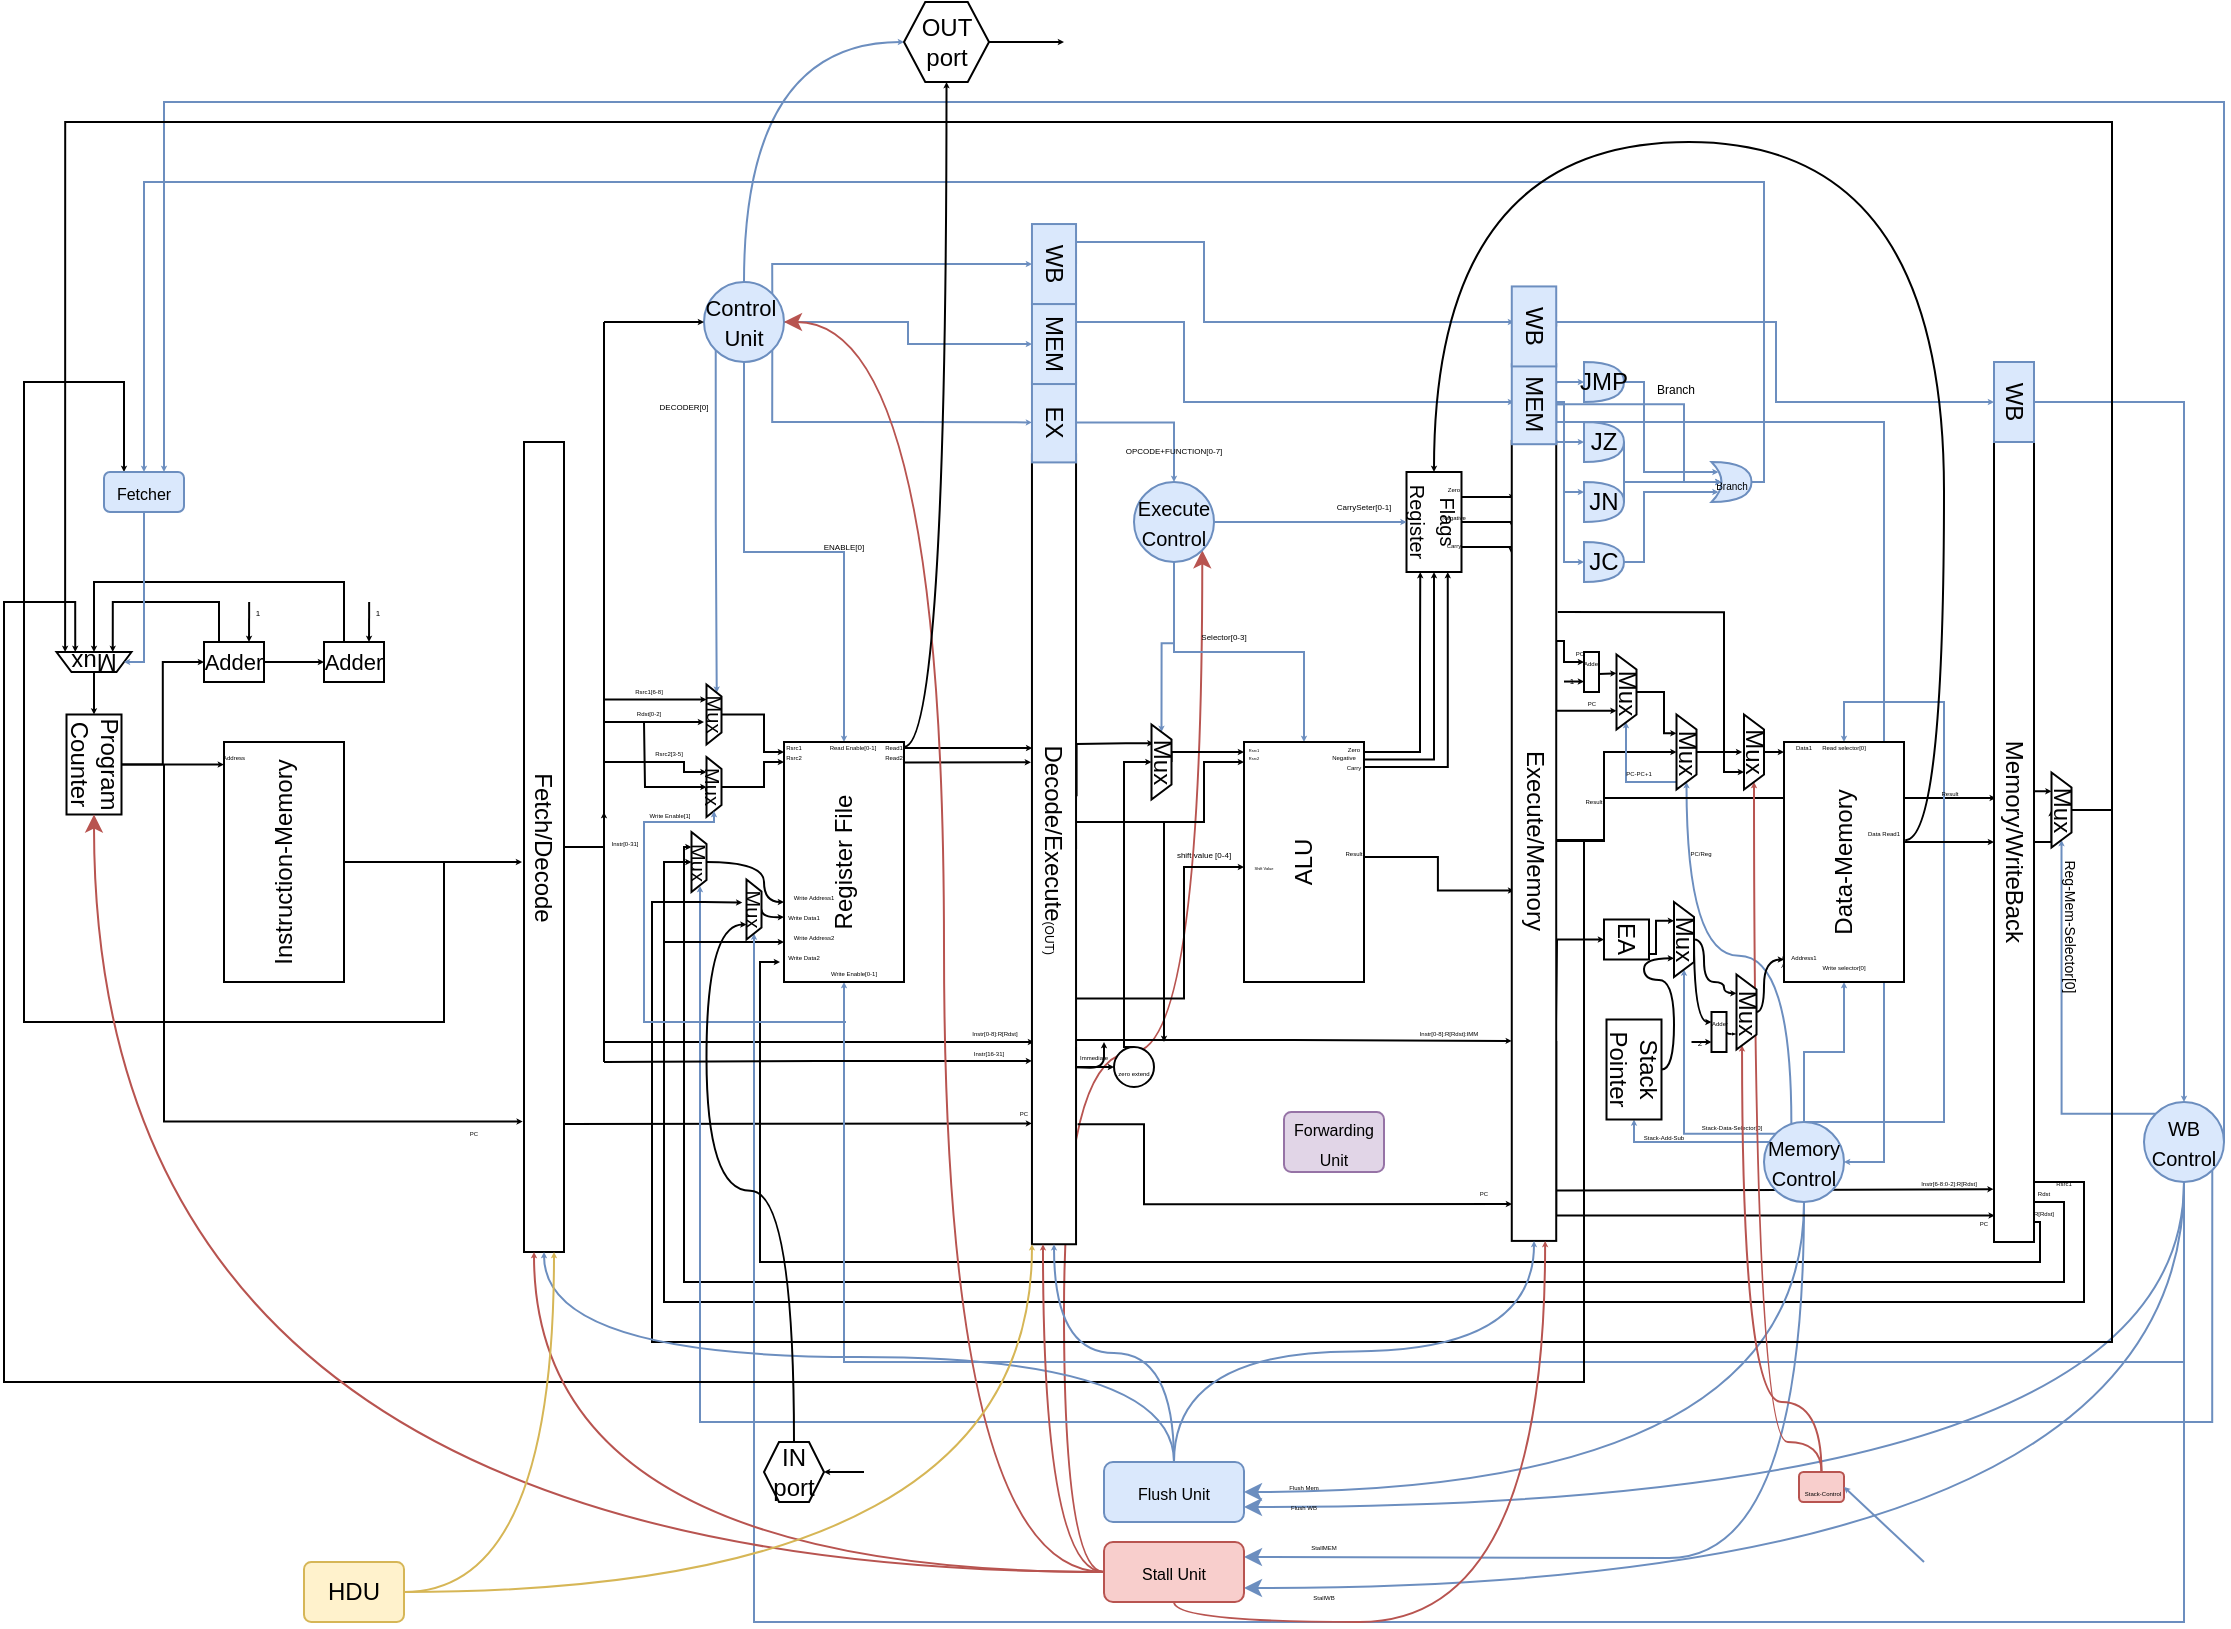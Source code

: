<mxfile version="12.9.7" type="google"><diagram id="PyD1vJkJgptxcv55lp7e" name="Page-1"><mxGraphModel dx="374" dy="237" grid="1" gridSize="10" guides="1" tooltips="1" connect="1" arrows="1" fold="1" page="1" pageScale="1" pageWidth="1169" pageHeight="827" math="0" shadow="0"><root><mxCell id="0"/><mxCell id="1" parent="0"/><mxCell id="Y3aYHDCOcNV4oWs-AwVI-247" style="edgeStyle=orthogonalEdgeStyle;rounded=0;jumpSize=0;orthogonalLoop=1;jettySize=auto;html=1;exitX=0.342;exitY=0.019;exitDx=0;exitDy=0;entryX=1;entryY=0.5;entryDx=0;entryDy=0;startArrow=none;startFill=0;startSize=0;endArrow=classic;endFill=1;endSize=0;fillColor=#dae8fc;strokeColor=#6c8ebf;exitPerimeter=0;curved=1;" parent="1" source="Y3aYHDCOcNV4oWs-AwVI-102" target="Y3aYHDCOcNV4oWs-AwVI-174" edge="1"><mxGeometry relative="1" as="geometry"/></mxCell><mxCell id="29rnC_0Wakgz4SOI_UvJ-24" style="edgeStyle=orthogonalEdgeStyle;curved=1;rounded=0;orthogonalLoop=1;jettySize=auto;html=1;exitX=0;exitY=0.5;exitDx=0;exitDy=0;entryX=1;entryY=1;entryDx=0;entryDy=0;fillColor=#f8cecc;strokeColor=#b85450;" edge="1" parent="1" source="29rnC_0Wakgz4SOI_UvJ-13" target="Y3aYHDCOcNV4oWs-AwVI-92"><mxGeometry relative="1" as="geometry"/></mxCell><mxCell id="Y3aYHDCOcNV4oWs-AwVI-249" style="edgeStyle=orthogonalEdgeStyle;rounded=0;jumpSize=0;orthogonalLoop=1;jettySize=auto;html=1;exitX=0.5;exitY=0;exitDx=0;exitDy=0;entryX=0.445;entryY=0.956;entryDx=0;entryDy=0;entryPerimeter=0;startArrow=none;startFill=0;startSize=0;endArrow=classic;endFill=1;endSize=0;" parent="1" source="Y3aYHDCOcNV4oWs-AwVI-7" target="Y3aYHDCOcNV4oWs-AwVI-8" edge="1"><mxGeometry relative="1" as="geometry"><Array as="points"><mxPoint x="840" y="430"/><mxPoint x="840" y="408"/></Array></mxGeometry></mxCell><mxCell id="Y3aYHDCOcNV4oWs-AwVI-233" style="edgeStyle=orthogonalEdgeStyle;rounded=0;jumpSize=0;orthogonalLoop=1;jettySize=auto;html=1;exitX=0.937;exitY=-0.014;exitDx=0;exitDy=0;entryX=0.934;entryY=1.01;entryDx=0;entryDy=0;entryPerimeter=0;startArrow=none;startFill=0;startSize=0;endArrow=classic;endFill=1;endSize=0;exitPerimeter=0;" parent="1" source="Y3aYHDCOcNV4oWs-AwVI-7" target="Y3aYHDCOcNV4oWs-AwVI-8" edge="1"><mxGeometry relative="1" as="geometry"><Array as="points"><mxPoint x="820" y="604"/></Array></mxGeometry></mxCell><mxCell id="Y3aYHDCOcNV4oWs-AwVI-227" style="edgeStyle=orthogonalEdgeStyle;rounded=0;jumpSize=0;orthogonalLoop=1;jettySize=auto;html=1;exitX=0.75;exitY=0;exitDx=0;exitDy=0;entryX=0.75;entryY=1;entryDx=0;entryDy=0;startArrow=none;startFill=0;startSize=0;endArrow=classic;endFill=1;endSize=0;" parent="1" source="Y3aYHDCOcNV4oWs-AwVI-6" target="Y3aYHDCOcNV4oWs-AwVI-7" edge="1"><mxGeometry relative="1" as="geometry"><Array as="points"><mxPoint x="576" y="529"/><mxPoint x="685" y="529"/></Array></mxGeometry></mxCell><mxCell id="Y3aYHDCOcNV4oWs-AwVI-15" style="edgeStyle=orthogonalEdgeStyle;rounded=0;jumpSize=0;orthogonalLoop=1;jettySize=auto;html=1;exitX=0.5;exitY=1;exitDx=0;exitDy=0;startSize=0;endSize=0;" parent="1" source="Y3aYHDCOcNV4oWs-AwVI-1" edge="1"><mxGeometry relative="1" as="geometry"><mxPoint x="299" y="440" as="targetPoint"/></mxGeometry></mxCell><mxCell id="Y3aYHDCOcNV4oWs-AwVI-51" style="edgeStyle=orthogonalEdgeStyle;rounded=0;jumpSize=0;orthogonalLoop=1;jettySize=auto;html=1;exitX=0.5;exitY=0;exitDx=0;exitDy=0;startArrow=none;startFill=0;startSize=0;endArrow=classic;endFill=1;endSize=0;" parent="1" source="Y3aYHDCOcNV4oWs-AwVI-5" edge="1"><mxGeometry relative="1" as="geometry"><mxPoint x="340" y="415.056" as="targetPoint"/></mxGeometry></mxCell><mxCell id="Y3aYHDCOcNV4oWs-AwVI-219" style="edgeStyle=orthogonalEdgeStyle;rounded=0;jumpSize=0;orthogonalLoop=1;jettySize=auto;html=1;exitX=0.839;exitY=1.033;exitDx=0;exitDy=0;startArrow=classic;startFill=1;startSize=0;endArrow=none;endFill=0;endSize=0;exitPerimeter=0;" parent="1" source="Y3aYHDCOcNV4oWs-AwVI-5" edge="1"><mxGeometry relative="1" as="geometry"><mxPoint x="120" y="391" as="targetPoint"/><Array as="points"><mxPoint x="120" y="570"/></Array></mxGeometry></mxCell><mxCell id="Y3aYHDCOcNV4oWs-AwVI-222" style="edgeStyle=orthogonalEdgeStyle;rounded=0;jumpSize=0;orthogonalLoop=1;jettySize=auto;html=1;exitX=0.842;exitY=0;exitDx=0;exitDy=0;entryX=0.847;entryY=0.999;entryDx=0;entryDy=0;entryPerimeter=0;startArrow=none;startFill=0;startSize=0;endArrow=classic;endFill=1;endSize=0;exitPerimeter=0;" parent="1" source="Y3aYHDCOcNV4oWs-AwVI-5" target="Y3aYHDCOcNV4oWs-AwVI-6" edge="1"><mxGeometry relative="1" as="geometry"><Array as="points"><mxPoint x="554" y="571"/></Array></mxGeometry></mxCell><mxCell id="Y3aYHDCOcNV4oWs-AwVI-282" style="edgeStyle=orthogonalEdgeStyle;rounded=0;jumpSize=0;orthogonalLoop=1;jettySize=auto;html=1;exitX=0.5;exitY=0;exitDx=0;exitDy=0;entryX=0.25;entryY=1;entryDx=0;entryDy=0;startArrow=none;startFill=0;startSize=0;endArrow=classic;endFill=1;endSize=0;" parent="1" source="Y3aYHDCOcNV4oWs-AwVI-5" target="Y3aYHDCOcNV4oWs-AwVI-281" edge="1"><mxGeometry relative="1" as="geometry"><Array as="points"><mxPoint x="340" y="433"/><mxPoint x="340" y="359"/></Array></mxGeometry></mxCell><mxCell id="IPvq_hQ7fb-cKQJ-Xcol-1" style="edgeStyle=orthogonalEdgeStyle;rounded=0;orthogonalLoop=1;jettySize=auto;html=1;exitX=0.5;exitY=0;exitDx=0;exitDy=0;entryX=1;entryY=0;entryDx=0;entryDy=0;startSize=0;endSize=0;jumpSize=1;" parent="1" source="Y3aYHDCOcNV4oWs-AwVI-5" target="Y3aYHDCOcNV4oWs-AwVI-312" edge="1"><mxGeometry relative="1" as="geometry"><Array as="points"><mxPoint x="340" y="433"/><mxPoint x="340" y="530"/><mxPoint x="555" y="530"/><mxPoint x="555" y="520"/><mxPoint x="554" y="520"/><mxPoint x="554" y="530"/></Array></mxGeometry></mxCell><mxCell id="Y3aYHDCOcNV4oWs-AwVI-5" value="Fetch/Decode" style="rounded=0;whiteSpace=wrap;html=1;rotation=90;" parent="1" vertex="1"><mxGeometry x="107.5" y="422.5" width="405" height="20" as="geometry"/></mxCell><mxCell id="Y3aYHDCOcNV4oWs-AwVI-181" style="edgeStyle=orthogonalEdgeStyle;rounded=0;jumpSize=0;orthogonalLoop=1;jettySize=auto;html=1;exitX=0.5;exitY=0;exitDx=0;exitDy=0;entryX=0.5;entryY=1;entryDx=0;entryDy=0;startArrow=none;startFill=0;startSize=0;endArrow=classic;endFill=1;endSize=0;" parent="1" source="Y3aYHDCOcNV4oWs-AwVI-8" target="Y3aYHDCOcNV4oWs-AwVI-180" edge="1"><mxGeometry relative="1" as="geometry"/></mxCell><mxCell id="Y3aYHDCOcNV4oWs-AwVI-194" style="edgeStyle=orthogonalEdgeStyle;rounded=0;jumpSize=0;orthogonalLoop=1;jettySize=auto;html=1;exitX=0.75;exitY=0;exitDx=0;exitDy=0;startArrow=none;startFill=0;startSize=0;endArrow=classic;endFill=1;endSize=0;entryX=0;entryY=1;entryDx=0;entryDy=0;" parent="1" edge="1"><mxGeometry relative="1" as="geometry"><mxPoint x="428" y="490" as="targetPoint"/><mxPoint x="1053" y="530" as="sourcePoint"/><Array as="points"><mxPoint x="1053" y="620"/><mxPoint x="1058" y="620"/><mxPoint x="1058" y="640"/><mxPoint x="418" y="640"/><mxPoint x="418" y="490"/></Array></mxGeometry></mxCell><mxCell id="Y3aYHDCOcNV4oWs-AwVI-195" style="edgeStyle=orthogonalEdgeStyle;rounded=0;jumpSize=0;orthogonalLoop=1;jettySize=auto;html=1;exitX=0.75;exitY=0;exitDx=0;exitDy=0;startArrow=none;startFill=0;startSize=0;endArrow=classic;endFill=1;endSize=0;entryX=0.25;entryY=1;entryDx=0;entryDy=0;" parent="1" source="Y3aYHDCOcNV4oWs-AwVI-8" target="Y3aYHDCOcNV4oWs-AwVI-379" edge="1"><mxGeometry relative="1" as="geometry"><mxPoint x="370" y="433" as="targetPoint"/><Array as="points"><mxPoint x="1055" y="610"/><mxPoint x="1070" y="610"/><mxPoint x="1070" y="650"/><mxPoint x="380" y="650"/><mxPoint x="380" y="433"/></Array></mxGeometry></mxCell><mxCell id="Y3aYHDCOcNV4oWs-AwVI-196" style="edgeStyle=orthogonalEdgeStyle;rounded=0;jumpSize=0;orthogonalLoop=1;jettySize=auto;html=1;exitX=0.75;exitY=0;exitDx=0;exitDy=0;entryX=0;entryY=0;entryDx=0;entryDy=0;startArrow=none;startFill=0;startSize=0;endArrow=classic;endFill=1;endSize=0;" parent="1" source="Y3aYHDCOcNV4oWs-AwVI-8" target="Y3aYHDCOcNV4oWs-AwVI-57" edge="1"><mxGeometry relative="1" as="geometry"><Array as="points"><mxPoint x="1055" y="600"/><mxPoint x="1080" y="600"/><mxPoint x="1080" y="660"/><mxPoint x="370" y="660"/><mxPoint x="370" y="480"/></Array></mxGeometry></mxCell><mxCell id="Y3aYHDCOcNV4oWs-AwVI-250" style="edgeStyle=orthogonalEdgeStyle;rounded=0;jumpSize=0;orthogonalLoop=1;jettySize=auto;html=1;exitX=0.5;exitY=0;exitDx=0;exitDy=0;entryX=0.25;entryY=1;entryDx=0;entryDy=0;startArrow=none;startFill=0;startSize=0;endArrow=classic;endFill=1;endSize=0;" parent="1" source="Y3aYHDCOcNV4oWs-AwVI-8" target="Y3aYHDCOcNV4oWs-AwVI-180" edge="1"><mxGeometry relative="1" as="geometry"><Array as="points"><mxPoint x="1055" y="405"/></Array></mxGeometry></mxCell><mxCell id="Y3aYHDCOcNV4oWs-AwVI-8" value="Memory/WriteBack" style="rounded=0;whiteSpace=wrap;html=1;rotation=90;" parent="1" vertex="1"><mxGeometry x="845" y="420" width="400" height="20" as="geometry"/></mxCell><mxCell id="Y3aYHDCOcNV4oWs-AwVI-13" style="edgeStyle=orthogonalEdgeStyle;rounded=0;jumpSize=0;orthogonalLoop=1;jettySize=auto;html=1;exitX=0.5;exitY=0;exitDx=0;exitDy=0;entryX=0;entryY=0.5;entryDx=0;entryDy=0;startSize=0;endSize=0;" parent="1" source="Y3aYHDCOcNV4oWs-AwVI-10" target="Y3aYHDCOcNV4oWs-AwVI-12" edge="1"><mxGeometry relative="1" as="geometry"/></mxCell><mxCell id="Y3aYHDCOcNV4oWs-AwVI-14" style="edgeStyle=orthogonalEdgeStyle;rounded=0;jumpSize=0;orthogonalLoop=1;jettySize=auto;html=1;exitX=0.5;exitY=0;exitDx=0;exitDy=0;entryX=0.906;entryY=-0.001;entryDx=0;entryDy=0;entryPerimeter=0;startSize=0;endSize=0;" parent="1" source="Y3aYHDCOcNV4oWs-AwVI-10" target="Y3aYHDCOcNV4oWs-AwVI-1" edge="1"><mxGeometry relative="1" as="geometry"/></mxCell><mxCell id="Y3aYHDCOcNV4oWs-AwVI-10" value="Program Counter&lt;br&gt;" style="rounded=0;whiteSpace=wrap;html=1;rotation=90;" parent="1" vertex="1"><mxGeometry x="60" y="377.5" width="50" height="27.5" as="geometry"/></mxCell><mxCell id="Y3aYHDCOcNV4oWs-AwVI-19" style="edgeStyle=orthogonalEdgeStyle;rounded=0;jumpSize=0;orthogonalLoop=1;jettySize=auto;html=1;exitX=1;exitY=0.5;exitDx=0;exitDy=0;entryX=0;entryY=0.5;entryDx=0;entryDy=0;startSize=0;endSize=0;" parent="1" source="Y3aYHDCOcNV4oWs-AwVI-12" target="Y3aYHDCOcNV4oWs-AwVI-18" edge="1"><mxGeometry relative="1" as="geometry"/></mxCell><mxCell id="Y3aYHDCOcNV4oWs-AwVI-32" style="edgeStyle=orthogonalEdgeStyle;rounded=0;jumpSize=0;orthogonalLoop=1;jettySize=auto;html=1;exitX=0.25;exitY=0;exitDx=0;exitDy=0;entryX=0.25;entryY=1;entryDx=0;entryDy=0;startSize=0;endSize=0;" parent="1" source="Y3aYHDCOcNV4oWs-AwVI-12" target="Y3aYHDCOcNV4oWs-AwVI-26" edge="1"><mxGeometry relative="1" as="geometry"/></mxCell><mxCell id="Y3aYHDCOcNV4oWs-AwVI-200" style="edgeStyle=orthogonalEdgeStyle;rounded=0;jumpSize=0;orthogonalLoop=1;jettySize=auto;html=1;exitX=0.75;exitY=0;exitDx=0;exitDy=0;startArrow=classic;startFill=1;startSize=0;endArrow=none;endFill=0;endSize=0;" parent="1" source="Y3aYHDCOcNV4oWs-AwVI-12" edge="1"><mxGeometry relative="1" as="geometry"><mxPoint x="162.581" y="310" as="targetPoint"/></mxGeometry></mxCell><mxCell id="Y3aYHDCOcNV4oWs-AwVI-12" value="&lt;font style=&quot;font-size: 11px&quot;&gt;Adder&lt;/font&gt;" style="rounded=0;whiteSpace=wrap;html=1;" parent="1" vertex="1"><mxGeometry x="140" y="330" width="30" height="20" as="geometry"/></mxCell><mxCell id="Y3aYHDCOcNV4oWs-AwVI-17" value="" style="group" parent="1" vertex="1" connectable="0"><mxGeometry x="150" y="380" width="60" height="120" as="geometry"/></mxCell><object label="Instruction-Memory" placeholders="1" id="Y3aYHDCOcNV4oWs-AwVI-1"><mxCell style="rounded=0;whiteSpace=wrap;html=1;rotation=-90;" parent="Y3aYHDCOcNV4oWs-AwVI-17" vertex="1"><mxGeometry x="-30" y="30" width="120" height="60" as="geometry"/></mxCell></object><mxCell id="Y3aYHDCOcNV4oWs-AwVI-9" value="&lt;font style=&quot;font-size: 3px&quot;&gt;Address&lt;/font&gt;" style="text;html=1;strokeColor=none;fillColor=none;align=center;verticalAlign=middle;whiteSpace=wrap;rounded=0;" parent="Y3aYHDCOcNV4oWs-AwVI-17" vertex="1"><mxGeometry width="10" height="10" as="geometry"/></mxCell><mxCell id="Y3aYHDCOcNV4oWs-AwVI-40" style="edgeStyle=orthogonalEdgeStyle;rounded=0;jumpSize=0;orthogonalLoop=1;jettySize=auto;html=1;exitX=0.25;exitY=0;exitDx=0;exitDy=0;entryX=0.5;entryY=1;entryDx=0;entryDy=0;startArrow=none;startFill=0;startSize=0;endArrow=classic;endFill=1;endSize=0;" parent="1" source="Y3aYHDCOcNV4oWs-AwVI-18" target="Y3aYHDCOcNV4oWs-AwVI-26" edge="1"><mxGeometry relative="1" as="geometry"><Array as="points"><mxPoint x="210" y="330"/><mxPoint x="210" y="300"/><mxPoint x="85" y="300"/></Array></mxGeometry></mxCell><mxCell id="Y3aYHDCOcNV4oWs-AwVI-201" style="edgeStyle=orthogonalEdgeStyle;rounded=0;jumpSize=0;orthogonalLoop=1;jettySize=auto;html=1;exitX=0.75;exitY=0;exitDx=0;exitDy=0;startArrow=classic;startFill=1;startSize=0;endArrow=none;endFill=0;endSize=0;" parent="1" source="Y3aYHDCOcNV4oWs-AwVI-18" edge="1"><mxGeometry relative="1" as="geometry"><mxPoint x="222.581" y="310" as="targetPoint"/></mxGeometry></mxCell><mxCell id="Y3aYHDCOcNV4oWs-AwVI-18" value="&lt;font style=&quot;font-size: 11px&quot;&gt;Adder&lt;/font&gt;" style="rounded=0;whiteSpace=wrap;html=1;" parent="1" vertex="1"><mxGeometry x="200" y="330" width="30" height="20" as="geometry"/></mxCell><mxCell id="Y3aYHDCOcNV4oWs-AwVI-29" style="edgeStyle=orthogonalEdgeStyle;rounded=0;jumpSize=0;orthogonalLoop=1;jettySize=auto;html=1;exitX=0.5;exitY=0;exitDx=0;exitDy=0;entryX=0;entryY=0.5;entryDx=0;entryDy=0;startSize=0;endSize=0;" parent="1" source="Y3aYHDCOcNV4oWs-AwVI-26" target="Y3aYHDCOcNV4oWs-AwVI-10" edge="1"><mxGeometry relative="1" as="geometry"/></mxCell><mxCell id="Y3aYHDCOcNV4oWs-AwVI-37" style="edgeStyle=orthogonalEdgeStyle;rounded=0;jumpSize=0;orthogonalLoop=1;jettySize=auto;html=1;exitX=0.25;exitY=0;exitDx=0;exitDy=0;startSize=0;endSize=0;endArrow=none;endFill=0;startArrow=classic;startFill=1;" parent="1" source="29rnC_0Wakgz4SOI_UvJ-74" edge="1"><mxGeometry relative="1" as="geometry"><mxPoint x="260" y="440" as="targetPoint"/><Array as="points"><mxPoint x="100" y="200"/><mxPoint x="50" y="200"/><mxPoint x="50" y="520"/><mxPoint x="260" y="520"/></Array></mxGeometry></mxCell><mxCell id="Y3aYHDCOcNV4oWs-AwVI-26" value="Mux&lt;br&gt;" style="shape=trapezoid;perimeter=trapezoidPerimeter;whiteSpace=wrap;html=1;rotation=-180;" parent="1" vertex="1"><mxGeometry x="66.25" y="335" width="37.5" height="10" as="geometry"/></mxCell><mxCell id="Y3aYHDCOcNV4oWs-AwVI-52" style="edgeStyle=orthogonalEdgeStyle;rounded=0;jumpSize=0;orthogonalLoop=1;jettySize=auto;html=1;startArrow=classic;startFill=1;startSize=0;endArrow=none;endFill=0;endSize=0;" parent="1" edge="1"><mxGeometry relative="1" as="geometry"><mxPoint x="340" y="385" as="targetPoint"/><mxPoint x="390" y="370" as="sourcePoint"/><Array as="points"><mxPoint x="340" y="370"/></Array></mxGeometry></mxCell><mxCell id="Y3aYHDCOcNV4oWs-AwVI-53" style="edgeStyle=orthogonalEdgeStyle;rounded=0;jumpSize=0;orthogonalLoop=1;jettySize=auto;html=1;exitX=0.25;exitY=1;exitDx=0;exitDy=0;startArrow=classic;startFill=1;startSize=0;endArrow=none;endFill=0;endSize=0;" parent="1" source="zyILBMG92OQBKJwDJ77f-1" edge="1"><mxGeometry relative="1" as="geometry"><mxPoint x="340" y="390.01" as="targetPoint"/><Array as="points"><mxPoint x="380" y="395"/><mxPoint x="380" y="390"/></Array></mxGeometry></mxCell><mxCell id="Y3aYHDCOcNV4oWs-AwVI-64" style="edgeStyle=orthogonalEdgeStyle;rounded=0;jumpSize=0;orthogonalLoop=1;jettySize=auto;html=1;exitX=1;exitY=0.5;exitDx=0;exitDy=0;startArrow=none;startFill=0;startSize=0;endArrow=classic;endFill=1;endSize=0;entryX=0.371;entryY=0.994;entryDx=0;entryDy=0;entryPerimeter=0;" parent="1" source="Y3aYHDCOcNV4oWs-AwVI-60" target="Y3aYHDCOcNV4oWs-AwVI-6" edge="1"><mxGeometry relative="1" as="geometry"><mxPoint x="540" y="385" as="targetPoint"/><Array as="points"><mxPoint x="490" y="383"/><mxPoint x="554" y="383"/></Array></mxGeometry></mxCell><mxCell id="Y3aYHDCOcNV4oWs-AwVI-66" style="edgeStyle=orthogonalEdgeStyle;rounded=0;jumpSize=0;orthogonalLoop=1;jettySize=auto;html=1;exitX=1;exitY=0.75;exitDx=0;exitDy=0;entryX=0.39;entryY=1.023;entryDx=0;entryDy=0;entryPerimeter=0;startArrow=none;startFill=0;startSize=0;endArrow=classic;endFill=1;endSize=0;" parent="1" source="Y3aYHDCOcNV4oWs-AwVI-60" target="Y3aYHDCOcNV4oWs-AwVI-6" edge="1"><mxGeometry relative="1" as="geometry"><Array as="points"><mxPoint x="490" y="390"/></Array></mxGeometry></mxCell><mxCell id="Y3aYHDCOcNV4oWs-AwVI-72" style="edgeStyle=orthogonalEdgeStyle;rounded=0;jumpSize=0;orthogonalLoop=1;jettySize=auto;html=1;exitX=1;exitY=0;exitDx=0;exitDy=0;entryX=0.5;entryY=1;entryDx=0;entryDy=0;startArrow=none;startFill=0;startSize=0;endArrow=classic;endFill=1;endSize=0;fillColor=#dae8fc;strokeColor=#6c8ebf;" parent="1" source="Y3aYHDCOcNV4oWs-AwVI-67" target="Y3aYHDCOcNV4oWs-AwVI-71" edge="1"><mxGeometry relative="1" as="geometry"><Array as="points"><mxPoint x="424" y="141"/></Array></mxGeometry></mxCell><mxCell id="Y3aYHDCOcNV4oWs-AwVI-75" style="edgeStyle=orthogonalEdgeStyle;rounded=0;jumpSize=0;orthogonalLoop=1;jettySize=auto;html=1;exitX=1;exitY=0.5;exitDx=0;exitDy=0;entryX=0.5;entryY=1;entryDx=0;entryDy=0;startArrow=none;startFill=0;startSize=0;endArrow=classic;endFill=1;endSize=0;fillColor=#dae8fc;strokeColor=#6c8ebf;" parent="1" source="Y3aYHDCOcNV4oWs-AwVI-67" target="Y3aYHDCOcNV4oWs-AwVI-70" edge="1"><mxGeometry relative="1" as="geometry"/></mxCell><mxCell id="Y3aYHDCOcNV4oWs-AwVI-198" style="edgeStyle=orthogonalEdgeStyle;rounded=0;jumpSize=0;orthogonalLoop=1;jettySize=auto;html=1;exitX=1;exitY=1;exitDx=0;exitDy=0;entryX=0.5;entryY=1;entryDx=0;entryDy=0;startArrow=none;startFill=0;startSize=0;endArrow=classic;endFill=1;endSize=0;fillColor=#dae8fc;strokeColor=#6c8ebf;" parent="1" source="Y3aYHDCOcNV4oWs-AwVI-67" target="Y3aYHDCOcNV4oWs-AwVI-69" edge="1"><mxGeometry relative="1" as="geometry"><Array as="points"><mxPoint x="424" y="220"/><mxPoint x="492" y="220"/></Array></mxGeometry></mxCell><mxCell id="Y3aYHDCOcNV4oWs-AwVI-252" style="edgeStyle=orthogonalEdgeStyle;rounded=0;jumpSize=0;orthogonalLoop=1;jettySize=auto;html=1;exitX=0.5;exitY=1;exitDx=0;exitDy=0;entryX=1;entryY=0.5;entryDx=0;entryDy=0;startArrow=none;startFill=0;startSize=0;endArrow=classic;endFill=1;endSize=0;fillColor=#dae8fc;strokeColor=#6c8ebf;" parent="1" source="Y3aYHDCOcNV4oWs-AwVI-67" target="Y3aYHDCOcNV4oWs-AwVI-2" edge="1"><mxGeometry relative="1" as="geometry"/></mxCell><mxCell id="Y3aYHDCOcNV4oWs-AwVI-287" style="edgeStyle=orthogonalEdgeStyle;rounded=0;jumpSize=0;orthogonalLoop=1;jettySize=auto;html=1;exitX=0;exitY=1;exitDx=0;exitDy=0;entryX=0;entryY=0.25;entryDx=0;entryDy=0;startArrow=none;startFill=0;startSize=0;endArrow=classic;endFill=1;endSize=0;fillColor=#dae8fc;strokeColor=#6c8ebf;" parent="1" source="Y3aYHDCOcNV4oWs-AwVI-67" target="Y3aYHDCOcNV4oWs-AwVI-281" edge="1"><mxGeometry relative="1" as="geometry"/></mxCell><mxCell id="29rnC_0Wakgz4SOI_UvJ-62" style="edgeStyle=orthogonalEdgeStyle;curved=1;rounded=0;orthogonalLoop=1;jettySize=auto;html=1;exitX=0.5;exitY=0;exitDx=0;exitDy=0;entryX=0;entryY=0.5;entryDx=0;entryDy=0;startArrow=none;startFill=0;startSize=0;endArrow=classic;endFill=1;endSize=0;fillColor=#dae8fc;strokeColor=#6c8ebf;" edge="1" parent="1" source="Y3aYHDCOcNV4oWs-AwVI-67" target="29rnC_0Wakgz4SOI_UvJ-60"><mxGeometry relative="1" as="geometry"/></mxCell><mxCell id="Y3aYHDCOcNV4oWs-AwVI-67" value="&lt;font style=&quot;font-size: 11px&quot;&gt;Control&amp;nbsp;&lt;br&gt;Unit&lt;/font&gt;" style="ellipse;whiteSpace=wrap;html=1;aspect=fixed;fillColor=#dae8fc;strokeColor=#6c8ebf;" parent="1" vertex="1"><mxGeometry x="390" y="150" width="40" height="40" as="geometry"/></mxCell><mxCell id="Y3aYHDCOcNV4oWs-AwVI-77" value="" style="group" parent="1" vertex="1" connectable="0"><mxGeometry x="340" y="170" height="200" as="geometry"/></mxCell><mxCell id="Y3aYHDCOcNV4oWs-AwVI-50" value="" style="endArrow=none;html=1;" parent="Y3aYHDCOcNV4oWs-AwVI-77" edge="1"><mxGeometry width="50" height="50" relative="1" as="geometry"><mxPoint y="370" as="sourcePoint"/><mxPoint as="targetPoint"/><Array as="points"><mxPoint y="200"/></Array></mxGeometry></mxCell><mxCell id="Y3aYHDCOcNV4oWs-AwVI-68" value="" style="endArrow=classic;html=1;endSize=0;rounded=0;startSize=0;entryX=0;entryY=0.5;entryDx=0;entryDy=0;" parent="Y3aYHDCOcNV4oWs-AwVI-77" target="Y3aYHDCOcNV4oWs-AwVI-67" edge="1"><mxGeometry width="50" height="50" relative="1" as="geometry"><mxPoint as="sourcePoint"/><mxPoint x="40" y="61" as="targetPoint"/></mxGeometry></mxCell><mxCell id="Y3aYHDCOcNV4oWs-AwVI-89" style="edgeStyle=orthogonalEdgeStyle;rounded=0;jumpSize=0;orthogonalLoop=1;jettySize=auto;html=1;exitX=0.5;exitY=0;exitDx=0;exitDy=0;startArrow=none;startFill=0;startSize=0;endArrow=classic;endFill=1;endSize=0;fillColor=#dae8fc;strokeColor=#6c8ebf;" parent="1" source="Y3aYHDCOcNV4oWs-AwVI-71" edge="1"><mxGeometry relative="1" as="geometry"><mxPoint x="795" y="170" as="targetPoint"/><Array as="points"><mxPoint x="640" y="130"/><mxPoint x="640" y="170"/><mxPoint x="795" y="170"/></Array></mxGeometry></mxCell><mxCell id="Y3aYHDCOcNV4oWs-AwVI-90" style="edgeStyle=orthogonalEdgeStyle;rounded=0;jumpSize=0;orthogonalLoop=1;jettySize=auto;html=1;exitX=0.5;exitY=0;exitDx=0;exitDy=0;startArrow=none;startFill=0;startSize=0;endArrow=classic;endFill=1;endSize=0;fillColor=#dae8fc;strokeColor=#6c8ebf;" parent="1" source="Y3aYHDCOcNV4oWs-AwVI-70" edge="1"><mxGeometry relative="1" as="geometry"><mxPoint x="795" y="210" as="targetPoint"/><Array as="points"><mxPoint x="630" y="170"/><mxPoint x="630" y="210"/></Array></mxGeometry></mxCell><mxCell id="Y3aYHDCOcNV4oWs-AwVI-138" style="edgeStyle=orthogonalEdgeStyle;rounded=0;jumpSize=0;orthogonalLoop=1;jettySize=auto;html=1;exitX=0.5;exitY=1;exitDx=0;exitDy=0;entryX=1;entryY=0.5;entryDx=0;entryDy=0;startArrow=none;startFill=0;startSize=0;endArrow=classic;endFill=1;endSize=0;fillColor=#dae8fc;strokeColor=#6c8ebf;" parent="1" source="Y3aYHDCOcNV4oWs-AwVI-92" target="Y3aYHDCOcNV4oWs-AwVI-3" edge="1"><mxGeometry relative="1" as="geometry"><Array as="points"><mxPoint x="625" y="335"/><mxPoint x="690" y="335"/></Array></mxGeometry></mxCell><mxCell id="Y3aYHDCOcNV4oWs-AwVI-139" style="edgeStyle=orthogonalEdgeStyle;rounded=0;jumpSize=0;orthogonalLoop=1;jettySize=auto;html=1;startArrow=classic;startFill=1;startSize=0;endArrow=none;endFill=0;endSize=0;fillColor=#dae8fc;strokeColor=#6c8ebf;exitX=0.5;exitY=0;exitDx=0;exitDy=0;entryX=0.5;entryY=0;entryDx=0;entryDy=0;" parent="1" source="Y3aYHDCOcNV4oWs-AwVI-92" target="Y3aYHDCOcNV4oWs-AwVI-69" edge="1"><mxGeometry relative="1" as="geometry"><mxPoint x="730" y="208" as="targetPoint"/><mxPoint x="680" y="310" as="sourcePoint"/><Array as="points"><mxPoint x="625" y="220"/></Array></mxGeometry></mxCell><mxCell id="Y3aYHDCOcNV4oWs-AwVI-371" style="edgeStyle=orthogonalEdgeStyle;rounded=0;jumpSize=0;orthogonalLoop=1;jettySize=auto;html=1;exitX=0.5;exitY=1;exitDx=0;exitDy=0;entryX=0;entryY=0.5;entryDx=0;entryDy=0;startArrow=none;startFill=0;startSize=0;endArrow=classic;endFill=1;endSize=0;fillColor=#dae8fc;strokeColor=#6c8ebf;" parent="1" source="Y3aYHDCOcNV4oWs-AwVI-92" target="Y3aYHDCOcNV4oWs-AwVI-98" edge="1"><mxGeometry relative="1" as="geometry"/></mxCell><mxCell id="Y3aYHDCOcNV4oWs-AwVI-92" value="&lt;font style=&quot;font-size: 10px&quot;&gt;Execute Control&lt;/font&gt;" style="ellipse;whiteSpace=wrap;html=1;aspect=fixed;fillColor=#dae8fc;strokeColor=#6c8ebf;" parent="1" vertex="1"><mxGeometry x="605" y="250" width="40" height="40" as="geometry"/></mxCell><mxCell id="Y3aYHDCOcNV4oWs-AwVI-199" style="edgeStyle=orthogonalEdgeStyle;rounded=0;jumpSize=0;orthogonalLoop=1;jettySize=auto;html=1;exitX=0.5;exitY=0;exitDx=0;exitDy=0;entryX=0.5;entryY=0;entryDx=0;entryDy=0;startArrow=none;startFill=0;startSize=0;endArrow=classic;endFill=1;endSize=0;fillColor=#dae8fc;strokeColor=#6c8ebf;" parent="1" source="Y3aYHDCOcNV4oWs-AwVI-93" target="Y3aYHDCOcNV4oWs-AwVI-103" edge="1"><mxGeometry relative="1" as="geometry"/></mxCell><mxCell id="Y3aYHDCOcNV4oWs-AwVI-93" value="WB" style="rounded=0;whiteSpace=wrap;html=1;rotation=90;fillColor=#dae8fc;strokeColor=#6c8ebf;" parent="1" vertex="1"><mxGeometry x="1025" y="200" width="40" height="20" as="geometry"/></mxCell><mxCell id="Y3aYHDCOcNV4oWs-AwVI-94" style="edgeStyle=orthogonalEdgeStyle;rounded=0;jumpSize=0;orthogonalLoop=1;jettySize=auto;html=1;exitX=0.5;exitY=0;exitDx=0;exitDy=0;entryX=0.5;entryY=1;entryDx=0;entryDy=0;startArrow=none;startFill=0;startSize=0;endArrow=classic;endFill=1;endSize=0;fillColor=#dae8fc;strokeColor=#6c8ebf;" parent="1" source="Y3aYHDCOcNV4oWs-AwVI-87" target="Y3aYHDCOcNV4oWs-AwVI-93" edge="1"><mxGeometry relative="1" as="geometry"><Array as="points"><mxPoint x="816" y="170"/><mxPoint x="926" y="170"/><mxPoint x="926" y="210"/></Array></mxGeometry></mxCell><mxCell id="Y3aYHDCOcNV4oWs-AwVI-95" value="&lt;font style=&quot;font-size: 2px&quot;&gt;Rsrc2&lt;br&gt;&lt;/font&gt;" style="text;html=1;strokeColor=none;fillColor=none;align=center;verticalAlign=middle;whiteSpace=wrap;rounded=0;" parent="1" vertex="1"><mxGeometry x="660" y="380" width="10" height="10" as="geometry"/></mxCell><mxCell id="Y3aYHDCOcNV4oWs-AwVI-96" value="&lt;font style=&quot;font-size: 2px&quot;&gt;Rsrc1&lt;/font&gt;" style="text;html=1;strokeColor=none;fillColor=none;align=center;verticalAlign=middle;whiteSpace=wrap;rounded=0;" parent="1" vertex="1"><mxGeometry x="660" y="377.5" width="10" height="7.5" as="geometry"/></mxCell><mxCell id="Y3aYHDCOcNV4oWs-AwVI-100" style="edgeStyle=orthogonalEdgeStyle;rounded=0;jumpSize=0;orthogonalLoop=1;jettySize=auto;html=1;exitX=0.25;exitY=1;exitDx=0;exitDy=0;startArrow=classic;startFill=1;startSize=0;endArrow=none;endFill=0;endSize=0;entryX=0.433;entryY=0.033;entryDx=0;entryDy=0;entryPerimeter=0;" parent="1" edge="1"><mxGeometry relative="1" as="geometry"><mxPoint x="614.75" y="380.625" as="sourcePoint"/><mxPoint x="576.293" y="407.155" as="targetPoint"/><Array as="points"><mxPoint x="601" y="381"/><mxPoint x="576" y="381"/></Array></mxGeometry></mxCell><mxCell id="Y3aYHDCOcNV4oWs-AwVI-101" style="edgeStyle=orthogonalEdgeStyle;rounded=0;jumpSize=0;orthogonalLoop=1;jettySize=auto;html=1;exitX=0.5;exitY=0;exitDx=0;exitDy=0;entryX=0;entryY=0.5;entryDx=0;entryDy=0;startArrow=none;startFill=0;startSize=0;endArrow=classic;endFill=1;endSize=0;" parent="1" source="Y3aYHDCOcNV4oWs-AwVI-98" target="Y3aYHDCOcNV4oWs-AwVI-149" edge="1"><mxGeometry relative="1" as="geometry"><Array as="points"><mxPoint x="624" y="385"/></Array></mxGeometry></mxCell><mxCell id="Y3aYHDCOcNV4oWs-AwVI-98" value="Mux&lt;br&gt;" style="shape=trapezoid;perimeter=trapezoidPerimeter;whiteSpace=wrap;html=1;rotation=90;" parent="1" vertex="1"><mxGeometry x="600" y="385" width="37.5" height="10" as="geometry"/></mxCell><mxCell id="Y3aYHDCOcNV4oWs-AwVI-142" style="edgeStyle=orthogonalEdgeStyle;rounded=0;jumpSize=0;orthogonalLoop=1;jettySize=auto;html=1;exitX=0;exitY=0;exitDx=0;exitDy=0;entryX=1;entryY=0.5;entryDx=0;entryDy=0;startArrow=none;startFill=0;startSize=0;endArrow=classic;endFill=1;endSize=0;fillColor=#dae8fc;strokeColor=#6c8ebf;" parent="1" source="Y3aYHDCOcNV4oWs-AwVI-102" target="Y3aYHDCOcNV4oWs-AwVI-141" edge="1"><mxGeometry relative="1" as="geometry"><Array as="points"><mxPoint x="946" y="586"/><mxPoint x="930" y="586"/><mxPoint x="930" y="580"/><mxPoint x="855" y="580"/></Array></mxGeometry></mxCell><mxCell id="Y3aYHDCOcNV4oWs-AwVI-163" style="edgeStyle=orthogonalEdgeStyle;rounded=0;jumpSize=0;orthogonalLoop=1;jettySize=auto;html=1;exitX=0;exitY=0;exitDx=0;exitDy=0;entryX=1;entryY=0.5;entryDx=0;entryDy=0;startArrow=none;startFill=0;startSize=0;endArrow=classic;endFill=1;endSize=0;fillColor=#dae8fc;strokeColor=#6c8ebf;" parent="1" source="Y3aYHDCOcNV4oWs-AwVI-102" target="Y3aYHDCOcNV4oWs-AwVI-147" edge="1"><mxGeometry relative="1" as="geometry"/></mxCell><mxCell id="Y3aYHDCOcNV4oWs-AwVI-262" style="edgeStyle=orthogonalEdgeStyle;rounded=0;jumpSize=0;orthogonalLoop=1;jettySize=auto;html=1;exitX=0.5;exitY=0;exitDx=0;exitDy=0;entryX=0;entryY=0.5;entryDx=0;entryDy=0;startArrow=none;startFill=0;startSize=0;endArrow=classic;endFill=1;endSize=0;fillColor=#dae8fc;strokeColor=#6c8ebf;" parent="1" source="Y3aYHDCOcNV4oWs-AwVI-102" target="Y3aYHDCOcNV4oWs-AwVI-4" edge="1"><mxGeometry relative="1" as="geometry"/></mxCell><mxCell id="Y3aYHDCOcNV4oWs-AwVI-263" style="edgeStyle=orthogonalEdgeStyle;rounded=0;jumpSize=0;orthogonalLoop=1;jettySize=auto;html=1;exitX=0.5;exitY=0;exitDx=0;exitDy=0;entryX=1;entryY=0.5;entryDx=0;entryDy=0;startArrow=none;startFill=0;startSize=0;endArrow=classic;endFill=1;endSize=0;fillColor=#dae8fc;strokeColor=#6c8ebf;" parent="1" source="Y3aYHDCOcNV4oWs-AwVI-102" target="Y3aYHDCOcNV4oWs-AwVI-4" edge="1"><mxGeometry relative="1" as="geometry"><Array as="points"><mxPoint x="1010" y="570"/><mxPoint x="1010" y="360"/><mxPoint x="960" y="360"/></Array></mxGeometry></mxCell><mxCell id="29rnC_0Wakgz4SOI_UvJ-3" style="rounded=0;orthogonalLoop=1;jettySize=auto;html=1;exitX=0.5;exitY=1;exitDx=0;exitDy=0;entryX=1;entryY=0.25;entryDx=0;entryDy=0;fillColor=#dae8fc;strokeColor=#6c8ebf;edgeStyle=orthogonalEdgeStyle;elbow=vertical;curved=1;" edge="1" parent="1" source="Y3aYHDCOcNV4oWs-AwVI-102" target="29rnC_0Wakgz4SOI_UvJ-13"><mxGeometry relative="1" as="geometry"><Array as="points"><mxPoint x="940" y="788"/><mxPoint x="805" y="788"/></Array></mxGeometry></mxCell><mxCell id="29rnC_0Wakgz4SOI_UvJ-7" style="edgeStyle=orthogonalEdgeStyle;curved=1;rounded=0;orthogonalLoop=1;jettySize=auto;html=1;exitX=0.5;exitY=1;exitDx=0;exitDy=0;entryX=1;entryY=0.5;entryDx=0;entryDy=0;fillColor=#dae8fc;strokeColor=#6c8ebf;" edge="1" parent="1" source="Y3aYHDCOcNV4oWs-AwVI-102" target="29rnC_0Wakgz4SOI_UvJ-6"><mxGeometry relative="1" as="geometry"><Array as="points"><mxPoint x="940" y="755"/></Array></mxGeometry></mxCell><mxCell id="Y3aYHDCOcNV4oWs-AwVI-102" value="&lt;font style=&quot;font-size: 10px&quot;&gt;Memory Control&lt;/font&gt;" style="ellipse;whiteSpace=wrap;html=1;aspect=fixed;fillColor=#dae8fc;strokeColor=#6c8ebf;" parent="1" vertex="1"><mxGeometry x="920" y="570" width="40" height="40" as="geometry"/></mxCell><mxCell id="Y3aYHDCOcNV4oWs-AwVI-251" style="edgeStyle=orthogonalEdgeStyle;rounded=0;jumpSize=0;orthogonalLoop=1;jettySize=auto;html=1;exitX=0.5;exitY=1;exitDx=0;exitDy=0;entryX=0;entryY=0.5;entryDx=0;entryDy=0;startArrow=none;startFill=0;startSize=0;endArrow=classic;endFill=1;endSize=0;fillColor=#dae8fc;strokeColor=#6c8ebf;" parent="1" source="Y3aYHDCOcNV4oWs-AwVI-103" target="Y3aYHDCOcNV4oWs-AwVI-2" edge="1"><mxGeometry relative="1" as="geometry"><Array as="points"><mxPoint x="1130" y="690"/><mxPoint x="460" y="690"/></Array></mxGeometry></mxCell><mxCell id="Y3aYHDCOcNV4oWs-AwVI-279" style="edgeStyle=orthogonalEdgeStyle;rounded=0;jumpSize=0;orthogonalLoop=1;jettySize=auto;html=1;exitX=0;exitY=0;exitDx=0;exitDy=0;entryX=1;entryY=0.5;entryDx=0;entryDy=0;startArrow=none;startFill=0;startSize=0;endArrow=classic;endFill=1;endSize=0;fillColor=#dae8fc;strokeColor=#6c8ebf;" parent="1" source="Y3aYHDCOcNV4oWs-AwVI-103" target="Y3aYHDCOcNV4oWs-AwVI-180" edge="1"><mxGeometry relative="1" as="geometry"/></mxCell><mxCell id="Y3aYHDCOcNV4oWs-AwVI-382" style="edgeStyle=orthogonalEdgeStyle;rounded=0;jumpSize=0;orthogonalLoop=1;jettySize=auto;html=1;exitX=1;exitY=1;exitDx=0;exitDy=0;entryX=1;entryY=0.5;entryDx=0;entryDy=0;startArrow=none;startFill=0;startSize=0;endArrow=classic;endFill=1;endSize=0;fillColor=#dae8fc;strokeColor=#6c8ebf;" parent="1" source="Y3aYHDCOcNV4oWs-AwVI-103" target="Y3aYHDCOcNV4oWs-AwVI-379" edge="1"><mxGeometry relative="1" as="geometry"><Array as="points"><mxPoint x="1144" y="720"/><mxPoint x="388" y="720"/><mxPoint x="388" y="452"/></Array></mxGeometry></mxCell><mxCell id="29rnC_0Wakgz4SOI_UvJ-5" style="edgeStyle=orthogonalEdgeStyle;rounded=0;orthogonalLoop=1;jettySize=auto;html=1;exitX=0.5;exitY=1;exitDx=0;exitDy=0;curved=1;fillColor=#dae8fc;strokeColor=#6c8ebf;entryX=1;entryY=0.75;entryDx=0;entryDy=0;" edge="1" parent="1" source="Y3aYHDCOcNV4oWs-AwVI-103" target="29rnC_0Wakgz4SOI_UvJ-13"><mxGeometry relative="1" as="geometry"><mxPoint x="670" y="803" as="targetPoint"/><Array as="points"><mxPoint x="1130" y="803"/><mxPoint x="660" y="803"/></Array></mxGeometry></mxCell><mxCell id="29rnC_0Wakgz4SOI_UvJ-9" style="edgeStyle=orthogonalEdgeStyle;curved=1;rounded=0;orthogonalLoop=1;jettySize=auto;html=1;exitX=0.5;exitY=1;exitDx=0;exitDy=0;entryX=1;entryY=0.75;entryDx=0;entryDy=0;fillColor=#dae8fc;strokeColor=#6c8ebf;" edge="1" parent="1" source="Y3aYHDCOcNV4oWs-AwVI-103" target="29rnC_0Wakgz4SOI_UvJ-6"><mxGeometry relative="1" as="geometry"/></mxCell><mxCell id="29rnC_0Wakgz4SOI_UvJ-70" style="edgeStyle=orthogonalEdgeStyle;rounded=0;orthogonalLoop=1;jettySize=auto;html=1;exitX=0.5;exitY=1;exitDx=0;exitDy=0;startArrow=none;startFill=0;startSize=0;endArrow=classic;endFill=1;endSize=0;fillColor=#dae8fc;strokeColor=#6c8ebf;entryX=1;entryY=0.5;entryDx=0;entryDy=0;" edge="1" parent="1" source="Y3aYHDCOcNV4oWs-AwVI-103" target="29rnC_0Wakgz4SOI_UvJ-64"><mxGeometry relative="1" as="geometry"><mxPoint x="420" y="459.333" as="targetPoint"/><Array as="points"><mxPoint x="1130" y="820"/><mxPoint x="415" y="820"/></Array></mxGeometry></mxCell><mxCell id="29rnC_0Wakgz4SOI_UvJ-77" style="edgeStyle=orthogonalEdgeStyle;rounded=0;orthogonalLoop=1;jettySize=auto;html=1;exitX=1;exitY=0.5;exitDx=0;exitDy=0;entryX=0.75;entryY=0;entryDx=0;entryDy=0;startArrow=none;startFill=0;startSize=0;endArrow=classic;endFill=1;endSize=0;fillColor=#dae8fc;strokeColor=#6c8ebf;" edge="1" parent="1" source="Y3aYHDCOcNV4oWs-AwVI-103" target="29rnC_0Wakgz4SOI_UvJ-74"><mxGeometry relative="1" as="geometry"><Array as="points"><mxPoint x="1150" y="60"/><mxPoint x="120" y="60"/></Array></mxGeometry></mxCell><mxCell id="Y3aYHDCOcNV4oWs-AwVI-103" value="&lt;font style=&quot;font-size: 10px&quot;&gt;WB Control&lt;br&gt;&lt;/font&gt;" style="ellipse;whiteSpace=wrap;html=1;aspect=fixed;fillColor=#dae8fc;strokeColor=#6c8ebf;" parent="1" vertex="1"><mxGeometry x="1110" y="560" width="40" height="40" as="geometry"/></mxCell><mxCell id="Y3aYHDCOcNV4oWs-AwVI-126" style="edgeStyle=orthogonalEdgeStyle;rounded=0;jumpSize=0;orthogonalLoop=1;jettySize=auto;html=1;exitX=1;exitY=0.5;exitDx=0;exitDy=0;exitPerimeter=0;entryX=0.175;entryY=0.75;entryDx=0;entryDy=0;entryPerimeter=0;startArrow=none;startFill=0;startSize=0;endArrow=classic;endFill=1;endSize=0;fillColor=#dae8fc;strokeColor=#6c8ebf;" parent="1" source="Y3aYHDCOcNV4oWs-AwVI-105" target="Y3aYHDCOcNV4oWs-AwVI-122" edge="1"><mxGeometry relative="1" as="geometry"><Array as="points"><mxPoint x="860" y="290"/><mxPoint x="860" y="255"/></Array></mxGeometry></mxCell><mxCell id="Y3aYHDCOcNV4oWs-AwVI-105" value="JC" style="shape=or;whiteSpace=wrap;html=1;fillColor=#dae8fc;strokeColor=#6c8ebf;" parent="1" vertex="1"><mxGeometry x="830" y="280" width="20" height="20" as="geometry"/></mxCell><mxCell id="Y3aYHDCOcNV4oWs-AwVI-123" style="edgeStyle=orthogonalEdgeStyle;rounded=0;jumpSize=0;orthogonalLoop=1;jettySize=auto;html=1;exitX=1;exitY=0.5;exitDx=0;exitDy=0;exitPerimeter=0;entryX=0.175;entryY=0.25;entryDx=0;entryDy=0;entryPerimeter=0;startArrow=none;startFill=0;startSize=0;endArrow=classic;endFill=1;endSize=0;fillColor=#dae8fc;strokeColor=#6c8ebf;" parent="1" source="Y3aYHDCOcNV4oWs-AwVI-106" target="Y3aYHDCOcNV4oWs-AwVI-122" edge="1"><mxGeometry relative="1" as="geometry"><Array as="points"><mxPoint x="860" y="200"/><mxPoint x="860" y="245"/></Array></mxGeometry></mxCell><mxCell id="Y3aYHDCOcNV4oWs-AwVI-106" value="JMP" style="shape=or;whiteSpace=wrap;html=1;fillColor=#dae8fc;strokeColor=#6c8ebf;" parent="1" vertex="1"><mxGeometry x="830" y="190" width="20" height="20" as="geometry"/></mxCell><mxCell id="Y3aYHDCOcNV4oWs-AwVI-124" style="edgeStyle=orthogonalEdgeStyle;rounded=0;jumpSize=0;orthogonalLoop=1;jettySize=auto;html=1;exitX=1;exitY=0.5;exitDx=0;exitDy=0;exitPerimeter=0;entryX=0.25;entryY=0.5;entryDx=0;entryDy=0;entryPerimeter=0;startArrow=none;startFill=0;startSize=0;endArrow=classic;endFill=1;endSize=0;fillColor=#dae8fc;strokeColor=#6c8ebf;" parent="1" source="Y3aYHDCOcNV4oWs-AwVI-107" target="Y3aYHDCOcNV4oWs-AwVI-122" edge="1"><mxGeometry relative="1" as="geometry"><Array as="points"><mxPoint x="850" y="250"/></Array></mxGeometry></mxCell><mxCell id="Y3aYHDCOcNV4oWs-AwVI-107" value="JZ" style="shape=or;whiteSpace=wrap;html=1;fillColor=#dae8fc;strokeColor=#6c8ebf;" parent="1" vertex="1"><mxGeometry x="830" y="220" width="20" height="20" as="geometry"/></mxCell><mxCell id="Y3aYHDCOcNV4oWs-AwVI-125" style="edgeStyle=orthogonalEdgeStyle;rounded=0;jumpSize=0;orthogonalLoop=1;jettySize=auto;html=1;exitX=1;exitY=0.5;exitDx=0;exitDy=0;exitPerimeter=0;entryX=0.25;entryY=0.5;entryDx=0;entryDy=0;entryPerimeter=0;startArrow=none;startFill=0;startSize=0;endArrow=classic;endFill=1;endSize=0;fillColor=#dae8fc;strokeColor=#6c8ebf;" parent="1" source="Y3aYHDCOcNV4oWs-AwVI-108" target="Y3aYHDCOcNV4oWs-AwVI-122" edge="1"><mxGeometry relative="1" as="geometry"><Array as="points"><mxPoint x="850" y="250"/></Array></mxGeometry></mxCell><mxCell id="Y3aYHDCOcNV4oWs-AwVI-108" value="JN" style="shape=or;whiteSpace=wrap;html=1;fillColor=#dae8fc;strokeColor=#6c8ebf;" parent="1" vertex="1"><mxGeometry x="830" y="250" width="20" height="20" as="geometry"/></mxCell><mxCell id="Y3aYHDCOcNV4oWs-AwVI-111" style="edgeStyle=orthogonalEdgeStyle;rounded=0;jumpSize=0;orthogonalLoop=1;jettySize=auto;html=1;exitX=0.472;exitY=-0.012;exitDx=0;exitDy=0;entryX=0;entryY=0.25;entryDx=0;entryDy=0;entryPerimeter=0;startArrow=none;startFill=0;startSize=0;endArrow=classic;endFill=1;endSize=0;fillColor=#dae8fc;strokeColor=#6c8ebf;exitPerimeter=0;" parent="1" source="Y3aYHDCOcNV4oWs-AwVI-86" target="Y3aYHDCOcNV4oWs-AwVI-108" edge="1"><mxGeometry relative="1" as="geometry"><Array as="points"><mxPoint x="820" y="210"/><mxPoint x="820" y="255"/></Array></mxGeometry></mxCell><mxCell id="Y3aYHDCOcNV4oWs-AwVI-115" style="edgeStyle=orthogonalEdgeStyle;rounded=0;jumpSize=0;orthogonalLoop=1;jettySize=auto;html=1;exitX=0.5;exitY=0;exitDx=0;exitDy=0;entryX=0.108;entryY=0.993;entryDx=0;entryDy=0;entryPerimeter=0;startArrow=none;startFill=0;startSize=0;endArrow=classic;endFill=1;endSize=0;" parent="1" source="Y3aYHDCOcNV4oWs-AwVI-113" target="Y3aYHDCOcNV4oWs-AwVI-7" edge="1"><mxGeometry relative="1" as="geometry"/></mxCell><mxCell id="Y3aYHDCOcNV4oWs-AwVI-116" style="edgeStyle=orthogonalEdgeStyle;rounded=0;jumpSize=0;orthogonalLoop=1;jettySize=auto;html=1;exitX=0.75;exitY=0;exitDx=0;exitDy=0;entryX=0.141;entryY=1.005;entryDx=0;entryDy=0;entryPerimeter=0;startArrow=none;startFill=0;startSize=0;endArrow=classic;endFill=1;endSize=0;" parent="1" source="Y3aYHDCOcNV4oWs-AwVI-113" target="Y3aYHDCOcNV4oWs-AwVI-7" edge="1"><mxGeometry relative="1" as="geometry"/></mxCell><mxCell id="Y3aYHDCOcNV4oWs-AwVI-117" style="edgeStyle=orthogonalEdgeStyle;rounded=0;jumpSize=0;orthogonalLoop=1;jettySize=auto;html=1;exitX=0.25;exitY=0;exitDx=0;exitDy=0;entryX=0.074;entryY=0.993;entryDx=0;entryDy=0;entryPerimeter=0;startArrow=none;startFill=0;startSize=0;endArrow=classic;endFill=1;endSize=0;" parent="1" source="Y3aYHDCOcNV4oWs-AwVI-113" target="Y3aYHDCOcNV4oWs-AwVI-7" edge="1"><mxGeometry relative="1" as="geometry"/></mxCell><mxCell id="Y3aYHDCOcNV4oWs-AwVI-121" value="" style="group" parent="1" vertex="1" connectable="0"><mxGeometry x="741.25" y="245" width="28.75" height="50" as="geometry"/></mxCell><mxCell id="Y3aYHDCOcNV4oWs-AwVI-113" value="&lt;font style=&quot;font-size: 10px&quot;&gt;Flags Register&lt;/font&gt;" style="rounded=0;whiteSpace=wrap;html=1;rotation=90;" parent="Y3aYHDCOcNV4oWs-AwVI-121" vertex="1"><mxGeometry x="-11.25" y="11.25" width="50" height="27.5" as="geometry"/></mxCell><mxCell id="Y3aYHDCOcNV4oWs-AwVI-118" value="&lt;font style=&quot;font-size: 3px&quot;&gt;Zero&lt;/font&gt;" style="text;html=1;strokeColor=none;fillColor=none;align=center;verticalAlign=middle;whiteSpace=wrap;rounded=0;" parent="Y3aYHDCOcNV4oWs-AwVI-121" vertex="1"><mxGeometry x="18.75" y="1.25" width="10" height="10" as="geometry"/></mxCell><mxCell id="Y3aYHDCOcNV4oWs-AwVI-119" value="&lt;font style=&quot;font-size: 3px&quot;&gt;Negative&lt;/font&gt;" style="text;html=1;strokeColor=none;fillColor=none;align=center;verticalAlign=middle;whiteSpace=wrap;rounded=0;" parent="Y3aYHDCOcNV4oWs-AwVI-121" vertex="1"><mxGeometry x="18.75" y="15" width="10" height="10" as="geometry"/></mxCell><mxCell id="Y3aYHDCOcNV4oWs-AwVI-120" value="&lt;font style=&quot;font-size: 3px&quot;&gt;Carry&lt;/font&gt;" style="text;html=1;strokeColor=none;fillColor=none;align=center;verticalAlign=middle;whiteSpace=wrap;rounded=0;" parent="Y3aYHDCOcNV4oWs-AwVI-121" vertex="1"><mxGeometry x="18.75" y="28.75" width="10" height="10" as="geometry"/></mxCell><mxCell id="Y3aYHDCOcNV4oWs-AwVI-127" style="edgeStyle=orthogonalEdgeStyle;rounded=0;jumpSize=0;orthogonalLoop=1;jettySize=auto;html=1;exitX=1;exitY=0.5;exitDx=0;exitDy=0;exitPerimeter=0;startArrow=none;startFill=0;startSize=0;endArrow=classic;endFill=1;endSize=0;fillColor=#dae8fc;strokeColor=#6c8ebf;entryX=0.5;entryY=0;entryDx=0;entryDy=0;" parent="1" source="Y3aYHDCOcNV4oWs-AwVI-122" edge="1" target="29rnC_0Wakgz4SOI_UvJ-74"><mxGeometry relative="1" as="geometry"><mxPoint x="100" y="340" as="targetPoint"/><Array as="points"><mxPoint x="920" y="250"/><mxPoint x="920" y="100"/><mxPoint x="110" y="100"/></Array></mxGeometry></mxCell><mxCell id="Y3aYHDCOcNV4oWs-AwVI-122" value="&lt;font style=&quot;font-size: 5px&quot;&gt;Branch&lt;/font&gt;" style="shape=xor;whiteSpace=wrap;html=1;fillColor=#dae8fc;strokeColor=#6c8ebf;" parent="1" vertex="1"><mxGeometry x="893.75" y="240" width="20" height="20" as="geometry"/></mxCell><mxCell id="Y3aYHDCOcNV4oWs-AwVI-132" style="edgeStyle=orthogonalEdgeStyle;rounded=0;jumpSize=0;orthogonalLoop=1;jettySize=auto;html=1;exitX=1;exitY=0;exitDx=0;exitDy=0;entryX=1;entryY=0.75;entryDx=0;entryDy=0;startArrow=none;startFill=0;startSize=0;endArrow=classic;endFill=1;endSize=0;" parent="1" source="Y3aYHDCOcNV4oWs-AwVI-130" target="Y3aYHDCOcNV4oWs-AwVI-113" edge="1"><mxGeometry relative="1" as="geometry"><Array as="points"><mxPoint x="748" y="385"/><mxPoint x="748" y="340"/></Array></mxGeometry></mxCell><mxCell id="Y3aYHDCOcNV4oWs-AwVI-133" style="edgeStyle=orthogonalEdgeStyle;rounded=0;jumpSize=0;orthogonalLoop=1;jettySize=auto;html=1;exitX=1;exitY=0.5;exitDx=0;exitDy=0;startArrow=none;startFill=0;startSize=0;endArrow=classic;endFill=1;endSize=0;" parent="1" source="Y3aYHDCOcNV4oWs-AwVI-130" target="Y3aYHDCOcNV4oWs-AwVI-113" edge="1"><mxGeometry relative="1" as="geometry"/></mxCell><mxCell id="Y3aYHDCOcNV4oWs-AwVI-134" style="edgeStyle=orthogonalEdgeStyle;rounded=0;jumpSize=0;orthogonalLoop=1;jettySize=auto;html=1;exitX=1;exitY=1;exitDx=0;exitDy=0;entryX=1;entryY=0.25;entryDx=0;entryDy=0;startArrow=none;startFill=0;startSize=0;endArrow=classic;endFill=1;endSize=0;" parent="1" source="Y3aYHDCOcNV4oWs-AwVI-130" target="Y3aYHDCOcNV4oWs-AwVI-113" edge="1"><mxGeometry relative="1" as="geometry"><Array as="points"><mxPoint x="762" y="393"/></Array></mxGeometry></mxCell><mxCell id="Y3aYHDCOcNV4oWs-AwVI-156" style="edgeStyle=orthogonalEdgeStyle;rounded=0;jumpSize=0;orthogonalLoop=1;jettySize=auto;html=1;exitX=0.5;exitY=0;exitDx=0;exitDy=0;entryX=0.75;entryY=1;entryDx=0;entryDy=0;startArrow=none;startFill=0;startSize=0;endArrow=classic;endFill=1;endSize=0;curved=1;" parent="1" source="Y3aYHDCOcNV4oWs-AwVI-141" target="Y3aYHDCOcNV4oWs-AwVI-147" edge="1"><mxGeometry relative="1" as="geometry"><Array as="points"><mxPoint x="875" y="544"/><mxPoint x="875" y="499"/><mxPoint x="860" y="499"/><mxPoint x="860" y="488"/></Array></mxGeometry></mxCell><mxCell id="Y3aYHDCOcNV4oWs-AwVI-141" value="Stack Pointer" style="rounded=0;whiteSpace=wrap;html=1;rotation=90;" parent="1" vertex="1"><mxGeometry x="830" y="530" width="50" height="27.5" as="geometry"/></mxCell><mxCell id="Y3aYHDCOcNV4oWs-AwVI-155" style="edgeStyle=orthogonalEdgeStyle;rounded=0;jumpSize=0;orthogonalLoop=1;jettySize=auto;html=1;exitX=0.5;exitY=0;exitDx=0;exitDy=0;entryX=0.25;entryY=1;entryDx=0;entryDy=0;startArrow=none;startFill=0;startSize=0;endArrow=classic;endFill=1;endSize=0;" parent="1" source="Y3aYHDCOcNV4oWs-AwVI-144" target="Y3aYHDCOcNV4oWs-AwVI-147" edge="1"><mxGeometry relative="1" as="geometry"><Array as="points"><mxPoint x="866" y="486"/></Array></mxGeometry></mxCell><mxCell id="Y3aYHDCOcNV4oWs-AwVI-177" style="edgeStyle=orthogonalEdgeStyle;rounded=0;jumpSize=0;orthogonalLoop=1;jettySize=auto;html=1;exitX=0.5;exitY=1;exitDx=0;exitDy=0;startArrow=classic;startFill=1;startSize=0;endArrow=none;endFill=0;endSize=0;" parent="1" source="Y3aYHDCOcNV4oWs-AwVI-144" edge="1"><mxGeometry relative="1" as="geometry"><mxPoint x="816" y="520" as="targetPoint"/></mxGeometry></mxCell><mxCell id="Y3aYHDCOcNV4oWs-AwVI-144" value="EA" style="rounded=0;whiteSpace=wrap;html=1;rotation=90;" parent="1" vertex="1"><mxGeometry x="841.25" y="467.5" width="20" height="22.5" as="geometry"/></mxCell><mxCell id="Y3aYHDCOcNV4oWs-AwVI-162" style="edgeStyle=orthogonalEdgeStyle;rounded=0;jumpSize=0;orthogonalLoop=1;jettySize=auto;html=1;exitX=0.5;exitY=0;exitDx=0;exitDy=0;entryX=0.25;entryY=1;entryDx=0;entryDy=0;startArrow=none;startFill=0;startSize=0;endArrow=classic;endFill=1;endSize=0;curved=1;" parent="1" source="Y3aYHDCOcNV4oWs-AwVI-147" target="29rnC_0Wakgz4SOI_UvJ-54" edge="1"><mxGeometry relative="1" as="geometry"><Array as="points"><mxPoint x="890" y="479"/><mxPoint x="890" y="500"/><mxPoint x="900" y="500"/><mxPoint x="900" y="506"/></Array></mxGeometry></mxCell><mxCell id="Y3aYHDCOcNV4oWs-AwVI-166" style="edgeStyle=orthogonalEdgeStyle;rounded=0;jumpSize=0;orthogonalLoop=1;jettySize=auto;html=1;exitX=0.5;exitY=0;exitDx=0;exitDy=0;entryX=0;entryY=0.25;entryDx=0;entryDy=0;startArrow=none;startFill=0;startSize=0;endArrow=classic;endFill=1;endSize=0;curved=1;" parent="1" source="Y3aYHDCOcNV4oWs-AwVI-147" target="Y3aYHDCOcNV4oWs-AwVI-165" edge="1"><mxGeometry relative="1" as="geometry"><Array as="points"><mxPoint x="885" y="520"/></Array></mxGeometry></mxCell><mxCell id="Y3aYHDCOcNV4oWs-AwVI-147" value="Mux&lt;br&gt;" style="shape=trapezoid;perimeter=trapezoidPerimeter;whiteSpace=wrap;html=1;rotation=90;" parent="1" vertex="1"><mxGeometry x="861.25" y="473.75" width="37.5" height="10" as="geometry"/></mxCell><mxCell id="Y3aYHDCOcNV4oWs-AwVI-154" style="edgeStyle=orthogonalEdgeStyle;rounded=0;jumpSize=0;orthogonalLoop=1;jettySize=auto;html=1;exitX=1;exitY=0.75;exitDx=0;exitDy=0;entryX=0.562;entryY=0.947;entryDx=0;entryDy=0;entryPerimeter=0;startArrow=none;startFill=0;startSize=0;endArrow=classic;endFill=1;endSize=0;" parent="1" source="Y3aYHDCOcNV4oWs-AwVI-151" target="Y3aYHDCOcNV4oWs-AwVI-7" edge="1"><mxGeometry relative="1" as="geometry"/></mxCell><mxCell id="29rnC_0Wakgz4SOI_UvJ-56" style="edgeStyle=orthogonalEdgeStyle;curved=1;rounded=0;orthogonalLoop=1;jettySize=auto;html=1;exitX=1;exitY=0.5;exitDx=0;exitDy=0;entryX=0.787;entryY=1.023;entryDx=0;entryDy=0;startArrow=none;startFill=0;startSize=0;endArrow=openThin;endFill=0;endSize=0;entryPerimeter=0;" edge="1" parent="1" source="Y3aYHDCOcNV4oWs-AwVI-165" target="29rnC_0Wakgz4SOI_UvJ-54"><mxGeometry relative="1" as="geometry"><Array as="points"><mxPoint x="901" y="526"/><mxPoint x="906" y="526"/></Array></mxGeometry></mxCell><mxCell id="Y3aYHDCOcNV4oWs-AwVI-165" value="&lt;font style=&quot;font-size: 3px&quot;&gt;Adder&lt;br&gt;&lt;br&gt;&lt;/font&gt;" style="rounded=0;whiteSpace=wrap;html=1;" parent="1" vertex="1"><mxGeometry x="893.75" y="515" width="7.5" height="20" as="geometry"/></mxCell><mxCell id="Y3aYHDCOcNV4oWs-AwVI-170" value="" style="endArrow=classic;html=1;endSize=0;startSize=0;entryX=0;entryY=0.75;entryDx=0;entryDy=0;" parent="1" target="Y3aYHDCOcNV4oWs-AwVI-165" edge="1"><mxGeometry width="50" height="50" relative="1" as="geometry"><mxPoint x="883.75" y="530" as="sourcePoint"/><mxPoint x="913.75" y="505" as="targetPoint"/></mxGeometry></mxCell><mxCell id="Y3aYHDCOcNV4oWs-AwVI-171" value="&lt;font style=&quot;font-size: 4px&quot;&gt;2&lt;/font&gt;" style="text;html=1;strokeColor=none;fillColor=none;align=center;verticalAlign=middle;whiteSpace=wrap;rounded=0;" parent="1" vertex="1"><mxGeometry x="883.75" y="525" width="7.5" height="5" as="geometry"/></mxCell><mxCell id="Y3aYHDCOcNV4oWs-AwVI-175" style="edgeStyle=orthogonalEdgeStyle;rounded=0;jumpSize=0;orthogonalLoop=1;jettySize=auto;html=1;exitX=0.5;exitY=1;exitDx=0;exitDy=0;entryX=0.559;entryY=0.033;entryDx=0;entryDy=0;entryPerimeter=0;startArrow=classic;startFill=1;startSize=0;endArrow=none;endFill=0;endSize=0;" parent="1" source="Y3aYHDCOcNV4oWs-AwVI-174" target="Y3aYHDCOcNV4oWs-AwVI-7" edge="1"><mxGeometry relative="1" as="geometry"><Array as="points"><mxPoint x="840" y="385"/><mxPoint x="840" y="429"/><mxPoint x="815" y="429"/></Array></mxGeometry></mxCell><mxCell id="Y3aYHDCOcNV4oWs-AwVI-248" style="edgeStyle=orthogonalEdgeStyle;rounded=0;jumpSize=0;orthogonalLoop=1;jettySize=auto;html=1;exitX=1;exitY=0.5;exitDx=0;exitDy=0;entryX=1;entryY=0.5;entryDx=0;entryDy=0;startArrow=none;startFill=0;startSize=0;endArrow=classic;endFill=1;endSize=0;fillColor=#dae8fc;strokeColor=#6c8ebf;" parent="1" source="Y3aYHDCOcNV4oWs-AwVI-174" target="Y3aYHDCOcNV4oWs-AwVI-237" edge="1"><mxGeometry relative="1" as="geometry"><Array as="points"><mxPoint x="851" y="400"/><mxPoint x="851" y="370"/></Array></mxGeometry></mxCell><mxCell id="29rnC_0Wakgz4SOI_UvJ-32" style="edgeStyle=orthogonalEdgeStyle;curved=1;rounded=0;orthogonalLoop=1;jettySize=auto;html=1;exitX=0.5;exitY=0;exitDx=0;exitDy=0;entryX=0.501;entryY=1.091;entryDx=0;entryDy=0;entryPerimeter=0;endSize=0;startSize=0;" edge="1" parent="1" source="Y3aYHDCOcNV4oWs-AwVI-174" target="29rnC_0Wakgz4SOI_UvJ-30"><mxGeometry relative="1" as="geometry"/></mxCell><mxCell id="Y3aYHDCOcNV4oWs-AwVI-174" value="Mux&lt;br&gt;" style="shape=trapezoid;perimeter=trapezoidPerimeter;whiteSpace=wrap;html=1;rotation=90;" parent="1" vertex="1"><mxGeometry x="862.5" y="380" width="37.5" height="10" as="geometry"/></mxCell><mxCell id="Y3aYHDCOcNV4oWs-AwVI-179" style="edgeStyle=orthogonalEdgeStyle;rounded=0;jumpSize=0;orthogonalLoop=1;jettySize=auto;html=1;startArrow=classic;startFill=1;startSize=0;endArrow=none;endFill=0;endSize=0;entryX=0.214;entryY=-0.033;entryDx=0;entryDy=0;entryPerimeter=0;" parent="1" target="Y3aYHDCOcNV4oWs-AwVI-7" edge="1"><mxGeometry relative="1" as="geometry"><mxPoint x="860" y="330" as="targetPoint"/><Array as="points"><mxPoint x="900" y="395"/><mxPoint x="900" y="315"/></Array><mxPoint x="910" y="395" as="sourcePoint"/></mxGeometry></mxCell><mxCell id="Y3aYHDCOcNV4oWs-AwVI-182" style="edgeStyle=orthogonalEdgeStyle;rounded=0;jumpSize=0;orthogonalLoop=1;jettySize=auto;html=1;exitX=0.5;exitY=0;exitDx=0;exitDy=0;startArrow=none;startFill=0;startSize=0;endArrow=classic;endFill=1;endSize=0;entryX=0.885;entryY=1;entryDx=0;entryDy=0;entryPerimeter=0;" parent="1" source="Y3aYHDCOcNV4oWs-AwVI-180" target="Y3aYHDCOcNV4oWs-AwVI-26" edge="1"><mxGeometry relative="1" as="geometry"><Array as="points"><mxPoint x="1094" y="414"/><mxPoint x="1094" y="70"/><mxPoint x="71" y="70"/></Array><mxPoint x="70" y="300" as="targetPoint"/></mxGeometry></mxCell><mxCell id="Y3aYHDCOcNV4oWs-AwVI-186" style="edgeStyle=orthogonalEdgeStyle;rounded=0;jumpSize=0;orthogonalLoop=1;jettySize=auto;html=1;exitX=0.5;exitY=0;exitDx=0;exitDy=0;startArrow=none;startFill=0;startSize=0;endArrow=classic;endFill=1;endSize=0;entryX=0.384;entryY=1.282;entryDx=0;entryDy=0;entryPerimeter=0;" parent="1" source="Y3aYHDCOcNV4oWs-AwVI-180" edge="1" target="29rnC_0Wakgz4SOI_UvJ-64"><mxGeometry relative="1" as="geometry"><mxPoint x="390" y="470" as="targetPoint"/><Array as="points"><mxPoint x="1094" y="414"/><mxPoint x="1094" y="680"/><mxPoint x="364" y="680"/><mxPoint x="364" y="460"/><mxPoint x="390" y="460"/></Array></mxGeometry></mxCell><mxCell id="Y3aYHDCOcNV4oWs-AwVI-180" value="Mux&lt;br&gt;" style="shape=trapezoid;perimeter=trapezoidPerimeter;whiteSpace=wrap;html=1;rotation=90;" parent="1" vertex="1"><mxGeometry x="1050" y="409" width="37.5" height="10" as="geometry"/></mxCell><mxCell id="Y3aYHDCOcNV4oWs-AwVI-191" style="edgeStyle=orthogonalEdgeStyle;rounded=0;jumpSize=0;orthogonalLoop=1;jettySize=auto;html=1;exitX=0.75;exitY=0;exitDx=0;exitDy=0;entryX=0.967;entryY=0.983;entryDx=0;entryDy=0;entryPerimeter=0;startArrow=none;startFill=0;startSize=0;endArrow=classic;endFill=1;endSize=0;" parent="1" source="Y3aYHDCOcNV4oWs-AwVI-7" target="Y3aYHDCOcNV4oWs-AwVI-8" edge="1"><mxGeometry relative="1" as="geometry"><Array as="points"><mxPoint x="816" y="617"/></Array></mxGeometry></mxCell><mxCell id="Y3aYHDCOcNV4oWs-AwVI-202" value="&lt;font style=&quot;font-size: 4px&quot;&gt;1&lt;/font&gt;" style="text;html=1;strokeColor=none;fillColor=none;align=center;verticalAlign=middle;whiteSpace=wrap;rounded=0;" parent="1" vertex="1"><mxGeometry x="162.5" y="310" width="7.5" height="5" as="geometry"/></mxCell><mxCell id="Y3aYHDCOcNV4oWs-AwVI-205" value="&lt;font style=&quot;font-size: 4px&quot;&gt;1&lt;/font&gt;" style="text;html=1;strokeColor=none;fillColor=none;align=center;verticalAlign=middle;whiteSpace=wrap;rounded=0;" parent="1" vertex="1"><mxGeometry x="222.5" y="310" width="7.5" height="5" as="geometry"/></mxCell><mxCell id="Y3aYHDCOcNV4oWs-AwVI-206" style="edgeStyle=orthogonalEdgeStyle;rounded=0;jumpSize=0;orthogonalLoop=1;jettySize=auto;html=1;entryX=0.5;entryY=1;entryDx=0;entryDy=0;startArrow=none;startFill=0;startSize=0;endArrow=classic;endFill=1;endSize=0;" parent="1" target="Y3aYHDCOcNV4oWs-AwVI-8" edge="1"><mxGeometry relative="1" as="geometry"><mxPoint x="990" y="430" as="sourcePoint"/><Array as="points"><mxPoint x="990" y="430"/></Array></mxGeometry></mxCell><mxCell id="Y3aYHDCOcNV4oWs-AwVI-215" style="edgeStyle=orthogonalEdgeStyle;rounded=0;jumpSize=0;orthogonalLoop=1;jettySize=auto;html=1;exitX=0.5;exitY=0;exitDx=0;exitDy=0;startArrow=none;startFill=0;startSize=0;endArrow=classic;endFill=1;endSize=0;entryX=0.75;entryY=1;entryDx=0;entryDy=0;" parent="1" source="Y3aYHDCOcNV4oWs-AwVI-7" edge="1" target="Y3aYHDCOcNV4oWs-AwVI-26"><mxGeometry relative="1" as="geometry"><mxPoint x="70" y="330" as="targetPoint"/><Array as="points"><mxPoint x="830" y="430"/><mxPoint x="830" y="700"/><mxPoint x="40" y="700"/><mxPoint x="40" y="310"/><mxPoint x="76" y="310"/></Array></mxGeometry></mxCell><mxCell id="Y3aYHDCOcNV4oWs-AwVI-241" style="edgeStyle=orthogonalEdgeStyle;rounded=0;jumpSize=0;orthogonalLoop=1;jettySize=auto;html=1;exitX=0.25;exitY=0;exitDx=0;exitDy=0;entryX=0;entryY=0.25;entryDx=0;entryDy=0;startArrow=none;startFill=0;startSize=0;endArrow=classic;endFill=1;endSize=0;" parent="1" source="Y3aYHDCOcNV4oWs-AwVI-7" target="Y3aYHDCOcNV4oWs-AwVI-238" edge="1"><mxGeometry relative="1" as="geometry"><Array as="points"><mxPoint x="820" y="330"/><mxPoint x="820" y="340"/></Array></mxGeometry></mxCell><mxCell id="Y3aYHDCOcNV4oWs-AwVI-244" style="edgeStyle=orthogonalEdgeStyle;rounded=0;jumpSize=0;orthogonalLoop=1;jettySize=auto;html=1;exitX=0.25;exitY=0;exitDx=0;exitDy=0;entryX=0.75;entryY=1;entryDx=0;entryDy=0;startArrow=none;startFill=0;startSize=0;endArrow=classic;endFill=1;endSize=0;" parent="1" source="Y3aYHDCOcNV4oWs-AwVI-7" target="Y3aYHDCOcNV4oWs-AwVI-237" edge="1"><mxGeometry relative="1" as="geometry"><Array as="points"><mxPoint x="816" y="364"/></Array></mxGeometry></mxCell><mxCell id="Y3aYHDCOcNV4oWs-AwVI-7" value="Execute/Memory" style="rounded=0;whiteSpace=wrap;html=1;rotation=90;" parent="1" vertex="1"><mxGeometry x="605" y="418.34" width="400" height="22.23" as="geometry"/></mxCell><mxCell id="Y3aYHDCOcNV4oWs-AwVI-316" style="edgeStyle=orthogonalEdgeStyle;rounded=0;jumpSize=0;orthogonalLoop=1;jettySize=auto;html=1;exitX=0.25;exitY=0;exitDx=0;exitDy=0;startArrow=none;startFill=0;startSize=0;endArrow=classic;endFill=1;endSize=0;fillColor=#dae8fc;strokeColor=#6c8ebf;" parent="1" source="Y3aYHDCOcNV4oWs-AwVI-86" edge="1"><mxGeometry relative="1" as="geometry"><mxPoint x="830" y="200" as="targetPoint"/><Array as="points"><mxPoint x="816" y="200"/></Array></mxGeometry></mxCell><mxCell id="Y3aYHDCOcNV4oWs-AwVI-317" style="edgeStyle=orthogonalEdgeStyle;rounded=0;jumpSize=0;orthogonalLoop=1;jettySize=auto;html=1;exitX=0.5;exitY=0;exitDx=0;exitDy=0;entryX=0;entryY=0.5;entryDx=0;entryDy=0;entryPerimeter=0;startArrow=none;startFill=0;startSize=0;endArrow=classic;endFill=1;endSize=0;fillColor=#dae8fc;strokeColor=#6c8ebf;" parent="1" source="Y3aYHDCOcNV4oWs-AwVI-86" target="Y3aYHDCOcNV4oWs-AwVI-107" edge="1"><mxGeometry relative="1" as="geometry"><Array as="points"><mxPoint x="816" y="230"/></Array></mxGeometry></mxCell><mxCell id="Y3aYHDCOcNV4oWs-AwVI-318" style="edgeStyle=orthogonalEdgeStyle;rounded=0;jumpSize=0;orthogonalLoop=1;jettySize=auto;html=1;exitX=0.5;exitY=0;exitDx=0;exitDy=0;entryX=0;entryY=0.5;entryDx=0;entryDy=0;entryPerimeter=0;startArrow=none;startFill=0;startSize=0;endArrow=classic;endFill=1;endSize=0;fillColor=#dae8fc;strokeColor=#6c8ebf;" parent="1" source="Y3aYHDCOcNV4oWs-AwVI-86" target="Y3aYHDCOcNV4oWs-AwVI-105" edge="1"><mxGeometry relative="1" as="geometry"><Array as="points"><mxPoint x="820" y="211"/><mxPoint x="820" y="290"/></Array></mxGeometry></mxCell><mxCell id="Y3aYHDCOcNV4oWs-AwVI-321" style="edgeStyle=orthogonalEdgeStyle;rounded=0;jumpSize=0;orthogonalLoop=1;jettySize=auto;html=1;exitX=0.5;exitY=0;exitDx=0;exitDy=0;entryX=1;entryY=0.5;entryDx=0;entryDy=0;startArrow=none;startFill=0;startSize=0;endArrow=classic;endFill=1;endSize=0;fillColor=#dae8fc;strokeColor=#6c8ebf;" parent="1" source="Y3aYHDCOcNV4oWs-AwVI-86" target="Y3aYHDCOcNV4oWs-AwVI-102" edge="1"><mxGeometry relative="1" as="geometry"><Array as="points"><mxPoint x="816" y="220"/><mxPoint x="980" y="220"/><mxPoint x="980" y="590"/></Array></mxGeometry></mxCell><mxCell id="Y3aYHDCOcNV4oWs-AwVI-383" style="edgeStyle=orthogonalEdgeStyle;rounded=0;jumpSize=0;orthogonalLoop=1;jettySize=auto;html=1;exitX=0.5;exitY=0;exitDx=0;exitDy=0;entryX=0.25;entryY=0.5;entryDx=0;entryDy=0;entryPerimeter=0;startArrow=none;startFill=0;startSize=0;endArrow=classic;endFill=1;endSize=0;fillColor=#dae8fc;strokeColor=#6c8ebf;" parent="1" source="Y3aYHDCOcNV4oWs-AwVI-86" target="Y3aYHDCOcNV4oWs-AwVI-122" edge="1"><mxGeometry relative="1" as="geometry"><Array as="points"><mxPoint x="880" y="211"/><mxPoint x="880" y="250"/></Array></mxGeometry></mxCell><mxCell id="Y3aYHDCOcNV4oWs-AwVI-86" value="MEM" style="rounded=0;whiteSpace=wrap;html=1;rotation=90;fillColor=#dae8fc;strokeColor=#6c8ebf;" parent="1" vertex="1"><mxGeometry x="785" y="199.996" width="40" height="22.222" as="geometry"/></mxCell><mxCell id="Y3aYHDCOcNV4oWs-AwVI-87" value="WB" style="rounded=0;whiteSpace=wrap;html=1;rotation=90;fillColor=#dae8fc;strokeColor=#6c8ebf;" parent="1" vertex="1"><mxGeometry x="785" y="161.111" width="40" height="22.222" as="geometry"/></mxCell><mxCell id="Y3aYHDCOcNV4oWs-AwVI-218" style="edgeStyle=orthogonalEdgeStyle;rounded=0;jumpSize=0;orthogonalLoop=1;jettySize=auto;html=1;exitX=0.689;exitY=-0.019;exitDx=0;exitDy=0;entryX=0;entryY=0.75;entryDx=0;entryDy=0;startArrow=none;startFill=0;startSize=0;endArrow=classic;endFill=1;endSize=0;exitPerimeter=0;" parent="1" source="Y3aYHDCOcNV4oWs-AwVI-6" target="Y3aYHDCOcNV4oWs-AwVI-216" edge="1"><mxGeometry relative="1" as="geometry"><Array as="points"><mxPoint x="630" y="508"/><mxPoint x="630" y="443"/></Array></mxGeometry></mxCell><mxCell id="Y3aYHDCOcNV4oWs-AwVI-225" style="edgeStyle=orthogonalEdgeStyle;rounded=0;jumpSize=0;orthogonalLoop=1;jettySize=auto;html=1;exitX=0.848;exitY=-0.035;exitDx=0;exitDy=0;entryX=0.954;entryY=0.995;entryDx=0;entryDy=0;entryPerimeter=0;startArrow=none;startFill=0;startSize=0;endArrow=classic;endFill=1;endSize=0;exitPerimeter=0;" parent="1" source="Y3aYHDCOcNV4oWs-AwVI-6" target="Y3aYHDCOcNV4oWs-AwVI-7" edge="1"><mxGeometry relative="1" as="geometry"><Array as="points"><mxPoint x="610" y="571"/><mxPoint x="610" y="611"/></Array></mxGeometry></mxCell><mxCell id="Y3aYHDCOcNV4oWs-AwVI-313" style="edgeStyle=orthogonalEdgeStyle;rounded=0;jumpSize=0;orthogonalLoop=1;jettySize=auto;html=1;exitX=0.768;exitY=0.999;exitDx=0;exitDy=0;startArrow=classic;startFill=1;startSize=0;endArrow=none;endFill=0;endSize=0;exitPerimeter=0;" parent="1" source="Y3aYHDCOcNV4oWs-AwVI-6" edge="1"><mxGeometry relative="1" as="geometry"><mxPoint x="340" y="540" as="targetPoint"/><Array as="points"><mxPoint x="447" y="540"/></Array></mxGeometry></mxCell><mxCell id="Y3aYHDCOcNV4oWs-AwVI-372" style="edgeStyle=orthogonalEdgeStyle;rounded=0;jumpSize=0;orthogonalLoop=1;jettySize=auto;html=1;exitX=0.5;exitY=0;exitDx=0;exitDy=0;entryX=0;entryY=1;entryDx=0;entryDy=0;startArrow=none;startFill=0;startSize=0;endArrow=classic;endFill=1;endSize=0;" parent="1" source="Y3aYHDCOcNV4oWs-AwVI-6" target="Y3aYHDCOcNV4oWs-AwVI-149" edge="1"><mxGeometry relative="1" as="geometry"><Array as="points"><mxPoint x="576" y="420"/><mxPoint x="640" y="420"/><mxPoint x="640" y="390"/></Array></mxGeometry></mxCell><mxCell id="zyILBMG92OQBKJwDJ77f-5" style="edgeStyle=orthogonalEdgeStyle;rounded=0;orthogonalLoop=1;jettySize=auto;html=1;exitX=0.5;exitY=0;exitDx=0;exitDy=0;startArrow=none;startFill=0;startSize=0;endArrow=classic;endFill=1;endSize=0;" parent="1" source="Y3aYHDCOcNV4oWs-AwVI-6" edge="1"><mxGeometry relative="1" as="geometry"><mxPoint x="620" y="530" as="targetPoint"/><Array as="points"><mxPoint x="576" y="420"/><mxPoint x="620" y="420"/></Array></mxGeometry></mxCell><mxCell id="Y3aYHDCOcNV4oWs-AwVI-6" value="Decode/Execute&lt;font style=&quot;font-size: 6px&quot;&gt;(OUT)&lt;/font&gt;" style="rounded=0;whiteSpace=wrap;html=1;rotation=90;" parent="1" vertex="1"><mxGeometry x="367.5" y="422.6" width="395" height="22.04" as="geometry"/></mxCell><mxCell id="Y3aYHDCOcNV4oWs-AwVI-69" value="EX" style="rounded=0;whiteSpace=wrap;html=1;rotation=90;fillColor=#dae8fc;strokeColor=#6c8ebf;" parent="1" vertex="1"><mxGeometry x="545" y="209.184" width="40" height="22.041" as="geometry"/></mxCell><mxCell id="Y3aYHDCOcNV4oWs-AwVI-70" value="MEM" style="rounded=0;whiteSpace=wrap;html=1;rotation=90;fillColor=#dae8fc;strokeColor=#6c8ebf;" parent="1" vertex="1"><mxGeometry x="545" y="170.002" width="40" height="22.041" as="geometry"/></mxCell><mxCell id="Y3aYHDCOcNV4oWs-AwVI-71" value="WB" style="rounded=0;whiteSpace=wrap;html=1;rotation=90;fillColor=#dae8fc;strokeColor=#6c8ebf;" parent="1" vertex="1"><mxGeometry x="545" y="130.0" width="40" height="22.041" as="geometry"/></mxCell><mxCell id="Y3aYHDCOcNV4oWs-AwVI-220" value="&lt;font style=&quot;font-size: 3px&quot;&gt;PC&lt;/font&gt;" style="text;html=1;strokeColor=none;fillColor=none;align=center;verticalAlign=middle;whiteSpace=wrap;rounded=0;" parent="1" vertex="1"><mxGeometry x="270" y="570" width="10" height="5" as="geometry"/></mxCell><mxCell id="Y3aYHDCOcNV4oWs-AwVI-223" value="&lt;font style=&quot;font-size: 3px&quot;&gt;PC&lt;/font&gt;" style="text;html=1;strokeColor=none;fillColor=none;align=center;verticalAlign=middle;whiteSpace=wrap;rounded=0;" parent="1" vertex="1"><mxGeometry x="545" y="560" width="10" height="5" as="geometry"/></mxCell><mxCell id="Y3aYHDCOcNV4oWs-AwVI-226" value="&lt;font style=&quot;font-size: 3px&quot;&gt;PC&lt;/font&gt;" style="text;html=1;strokeColor=none;fillColor=none;align=center;verticalAlign=middle;whiteSpace=wrap;rounded=0;" parent="1" vertex="1"><mxGeometry x="775" y="600" width="10" height="5" as="geometry"/></mxCell><mxCell id="Y3aYHDCOcNV4oWs-AwVI-228" value="&lt;span style=&quot;font-size: 3px&quot;&gt;Instr[0-8]:R[Rdst]:IMM&lt;/span&gt;" style="text;html=1;strokeColor=none;fillColor=none;align=center;verticalAlign=middle;whiteSpace=wrap;rounded=0;" parent="1" vertex="1"><mxGeometry x="740" y="520" width="45" height="5" as="geometry"/></mxCell><mxCell id="Y3aYHDCOcNV4oWs-AwVI-229" value="&lt;font style=&quot;font-size: 3px&quot;&gt;Rsrc1&lt;/font&gt;" style="text;html=1;strokeColor=none;fillColor=none;align=center;verticalAlign=middle;whiteSpace=wrap;rounded=0;" parent="1" vertex="1"><mxGeometry x="1065" y="595" width="10" height="5" as="geometry"/></mxCell><mxCell id="Y3aYHDCOcNV4oWs-AwVI-230" value="&lt;font style=&quot;font-size: 3px&quot;&gt;Rdst&lt;/font&gt;" style="text;html=1;strokeColor=none;fillColor=none;align=center;verticalAlign=middle;whiteSpace=wrap;rounded=0;" parent="1" vertex="1"><mxGeometry x="1055" y="600" width="10" height="5" as="geometry"/></mxCell><mxCell id="Y3aYHDCOcNV4oWs-AwVI-232" value="&lt;font style=&quot;font-size: 3px&quot;&gt;R[Rdst]&lt;/font&gt;" style="text;html=1;strokeColor=none;fillColor=none;align=center;verticalAlign=middle;whiteSpace=wrap;rounded=0;" parent="1" vertex="1"><mxGeometry x="1055" y="610" width="10" height="5" as="geometry"/></mxCell><mxCell id="Y3aYHDCOcNV4oWs-AwVI-234" value="&lt;span style=&quot;font-size: 3px&quot;&gt;Instr[6-8:0-2]:R[Rdst]&lt;/span&gt;" style="text;html=1;strokeColor=none;fillColor=none;align=center;verticalAlign=middle;whiteSpace=wrap;rounded=0;" parent="1" vertex="1"><mxGeometry x="990" y="595" width="45" height="5" as="geometry"/></mxCell><mxCell id="Y3aYHDCOcNV4oWs-AwVI-235" value="&lt;font style=&quot;font-size: 3px&quot;&gt;PC&lt;/font&gt;" style="text;html=1;strokeColor=none;fillColor=none;align=center;verticalAlign=middle;whiteSpace=wrap;rounded=0;" parent="1" vertex="1"><mxGeometry x="1025" y="615" width="10" height="5" as="geometry"/></mxCell><mxCell id="Y3aYHDCOcNV4oWs-AwVI-243" style="edgeStyle=orthogonalEdgeStyle;rounded=0;jumpSize=0;orthogonalLoop=1;jettySize=auto;html=1;exitX=0.5;exitY=0;exitDx=0;exitDy=0;entryX=0.25;entryY=1;entryDx=0;entryDy=0;startArrow=none;startFill=0;startSize=0;endArrow=classic;endFill=1;endSize=0;" parent="1" source="Y3aYHDCOcNV4oWs-AwVI-237" target="Y3aYHDCOcNV4oWs-AwVI-174" edge="1"><mxGeometry relative="1" as="geometry"><Array as="points"><mxPoint x="870" y="355"/><mxPoint x="870" y="376"/></Array></mxGeometry></mxCell><mxCell id="Y3aYHDCOcNV4oWs-AwVI-237" value="Mux&lt;br&gt;" style="shape=trapezoid;perimeter=trapezoidPerimeter;whiteSpace=wrap;html=1;rotation=90;" parent="1" vertex="1"><mxGeometry x="832.5" y="350" width="37.5" height="10" as="geometry"/></mxCell><mxCell id="Y3aYHDCOcNV4oWs-AwVI-242" style="edgeStyle=orthogonalEdgeStyle;rounded=0;jumpSize=0;orthogonalLoop=1;jettySize=auto;html=1;exitX=1;exitY=0.5;exitDx=0;exitDy=0;entryX=0.25;entryY=1;entryDx=0;entryDy=0;startArrow=none;startFill=0;startSize=0;endArrow=classic;endFill=1;endSize=0;" parent="1" source="Y3aYHDCOcNV4oWs-AwVI-238" target="Y3aYHDCOcNV4oWs-AwVI-237" edge="1"><mxGeometry relative="1" as="geometry"><Array as="points"><mxPoint x="838" y="346"/><mxPoint x="838" y="346"/></Array></mxGeometry></mxCell><mxCell id="Y3aYHDCOcNV4oWs-AwVI-238" value="&lt;font style=&quot;font-size: 3px&quot;&gt;Adder&lt;br&gt;&lt;br&gt;&lt;/font&gt;" style="rounded=0;whiteSpace=wrap;html=1;" parent="1" vertex="1"><mxGeometry x="830" y="335" width="7.5" height="20" as="geometry"/></mxCell><mxCell id="Y3aYHDCOcNV4oWs-AwVI-239" value="" style="endArrow=classic;html=1;endSize=0;startSize=0;entryX=0;entryY=0.75;entryDx=0;entryDy=0;" parent="1" edge="1"><mxGeometry width="50" height="50" relative="1" as="geometry"><mxPoint x="820" y="349.77" as="sourcePoint"/><mxPoint x="830" y="349.77" as="targetPoint"/></mxGeometry></mxCell><mxCell id="Y3aYHDCOcNV4oWs-AwVI-240" value="&lt;font style=&quot;font-size: 4px&quot;&gt;1&lt;/font&gt;" style="text;html=1;strokeColor=none;fillColor=none;align=center;verticalAlign=middle;whiteSpace=wrap;rounded=0;" parent="1" vertex="1"><mxGeometry x="820" y="344.77" width="7.5" height="5" as="geometry"/></mxCell><mxCell id="Y3aYHDCOcNV4oWs-AwVI-245" value="&lt;font style=&quot;font-size: 3px&quot;&gt;PC&lt;/font&gt;" style="text;html=1;strokeColor=none;fillColor=none;align=center;verticalAlign=middle;whiteSpace=wrap;rounded=0;" parent="1" vertex="1"><mxGeometry x="828.75" y="355" width="10" height="5" as="geometry"/></mxCell><mxCell id="Y3aYHDCOcNV4oWs-AwVI-246" value="&lt;font style=&quot;font-size: 3px&quot;&gt;PC&lt;/font&gt;" style="text;html=1;strokeColor=none;fillColor=none;align=center;verticalAlign=middle;whiteSpace=wrap;rounded=0;" parent="1" vertex="1"><mxGeometry x="822.5" y="330" width="10" height="5" as="geometry"/></mxCell><mxCell id="Y3aYHDCOcNV4oWs-AwVI-259" value="&lt;font style=&quot;font-size: 3px&quot;&gt;Result&lt;/font&gt;" style="text;html=1;strokeColor=none;fillColor=none;align=center;verticalAlign=middle;whiteSpace=wrap;rounded=0;" parent="1" vertex="1"><mxGeometry x="1007.5" y="400" width="10" height="5" as="geometry"/></mxCell><mxCell id="Y3aYHDCOcNV4oWs-AwVI-261" value="&lt;font style=&quot;font-size: 3px&quot;&gt;Result&lt;/font&gt;" style="text;html=1;strokeColor=none;fillColor=none;align=center;verticalAlign=middle;whiteSpace=wrap;rounded=0;" parent="1" vertex="1"><mxGeometry x="830" y="404" width="10" height="5" as="geometry"/></mxCell><mxCell id="Y3aYHDCOcNV4oWs-AwVI-280" value="&lt;span style=&quot;font-size: 3px&quot;&gt;Instr[0-31]&lt;/span&gt;" style="text;html=1;strokeColor=none;fillColor=none;align=center;verticalAlign=middle;whiteSpace=wrap;rounded=0;" parent="1" vertex="1"><mxGeometry x="327.5" y="425" width="45" height="5" as="geometry"/></mxCell><mxCell id="Y3aYHDCOcNV4oWs-AwVI-286" style="edgeStyle=orthogonalEdgeStyle;rounded=0;jumpSize=0;orthogonalLoop=1;jettySize=auto;html=1;exitX=0.5;exitY=0;exitDx=0;exitDy=0;entryX=0;entryY=0.5;entryDx=0;entryDy=0;startArrow=none;startFill=0;startSize=0;endArrow=classic;endFill=1;endSize=0;" parent="1" source="Y3aYHDCOcNV4oWs-AwVI-281" target="Y3aYHDCOcNV4oWs-AwVI-43" edge="1"><mxGeometry relative="1" as="geometry"><Array as="points"><mxPoint x="420" y="366"/><mxPoint x="420" y="385"/></Array></mxGeometry></mxCell><mxCell id="Y3aYHDCOcNV4oWs-AwVI-281" value="&lt;font style=&quot;line-height: 210% ; font-size: 10px&quot;&gt;Mux&lt;/font&gt;" style="shape=trapezoid;perimeter=trapezoidPerimeter;whiteSpace=wrap;html=1;rotation=90;" parent="1" vertex="1"><mxGeometry x="380" y="362.5" width="30" height="7.5" as="geometry"/></mxCell><mxCell id="Y3aYHDCOcNV4oWs-AwVI-283" value="&lt;span style=&quot;font-size: 3px&quot;&gt;Rsrc1[6-8]&lt;/span&gt;" style="text;html=1;strokeColor=none;fillColor=none;align=center;verticalAlign=middle;whiteSpace=wrap;rounded=0;" parent="1" vertex="1"><mxGeometry x="340" y="349.77" width="45" height="5" as="geometry"/></mxCell><mxCell id="Y3aYHDCOcNV4oWs-AwVI-284" value="&lt;span style=&quot;font-size: 3px&quot;&gt;Rdst[0-2]&lt;/span&gt;" style="text;html=1;strokeColor=none;fillColor=none;align=center;verticalAlign=middle;whiteSpace=wrap;rounded=0;" parent="1" vertex="1"><mxGeometry x="340" y="360" width="45" height="5" as="geometry"/></mxCell><mxCell id="Y3aYHDCOcNV4oWs-AwVI-303" value="&lt;font style=&quot;font-size: 4px&quot;&gt;Selector[0-3]&lt;/font&gt;" style="text;html=1;strokeColor=none;fillColor=none;align=center;verticalAlign=middle;whiteSpace=wrap;rounded=0;" parent="1" vertex="1"><mxGeometry x="630" y="315" width="40" height="20" as="geometry"/></mxCell><mxCell id="Y3aYHDCOcNV4oWs-AwVI-356" style="edgeStyle=orthogonalEdgeStyle;rounded=0;jumpSize=0;orthogonalLoop=1;jettySize=auto;html=1;exitX=0;exitY=0.5;exitDx=0;exitDy=0;entryX=0.5;entryY=1;entryDx=0;entryDy=0;startArrow=none;startFill=0;startSize=0;endArrow=classic;endFill=1;endSize=0;fillColor=#dae8fc;strokeColor=#6c8ebf;" parent="1" target="Y3aYHDCOcNV4oWs-AwVI-113" edge="1"><mxGeometry relative="1" as="geometry"><mxPoint x="645" y="270" as="sourcePoint"/><Array as="points"><mxPoint x="670" y="270"/><mxPoint x="670" y="270"/></Array></mxGeometry></mxCell><mxCell id="Y3aYHDCOcNV4oWs-AwVI-306" value="&lt;span style=&quot;font-size: 4px&quot;&gt;OPCODE+FUNCTION[0-7]&lt;/span&gt;" style="text;html=1;strokeColor=none;fillColor=none;align=center;verticalAlign=middle;whiteSpace=wrap;rounded=0;" parent="1" vertex="1"><mxGeometry x="595" y="222.22" width="60" height="20" as="geometry"/></mxCell><mxCell id="Y3aYHDCOcNV4oWs-AwVI-307" value="&lt;font style=&quot;font-size: 4px&quot;&gt;shift value [0-4]&lt;/font&gt;" style="text;html=1;strokeColor=none;fillColor=none;align=center;verticalAlign=middle;whiteSpace=wrap;rounded=0;" parent="1" vertex="1"><mxGeometry x="620" y="423.62" width="40" height="20" as="geometry"/></mxCell><mxCell id="Y3aYHDCOcNV4oWs-AwVI-309" style="edgeStyle=orthogonalEdgeStyle;rounded=0;jumpSize=0;orthogonalLoop=1;jettySize=auto;html=1;exitX=0.5;exitY=0;exitDx=0;exitDy=0;entryX=0.5;entryY=1;entryDx=0;entryDy=0;startArrow=none;startFill=0;startSize=0;endArrow=classic;endFill=1;endSize=0;" parent="1" source="Y3aYHDCOcNV4oWs-AwVI-308" target="Y3aYHDCOcNV4oWs-AwVI-98" edge="1"><mxGeometry relative="1" as="geometry"><Array as="points"><mxPoint x="600" y="532"/><mxPoint x="600" y="390"/></Array></mxGeometry></mxCell><mxCell id="Y3aYHDCOcNV4oWs-AwVI-308" value="&lt;font style=&quot;font-size: 3px&quot;&gt;zero extend&lt;/font&gt;" style="ellipse;whiteSpace=wrap;html=1;" parent="1" vertex="1"><mxGeometry x="595" y="532.5" width="20" height="20" as="geometry"/></mxCell><mxCell id="Y3aYHDCOcNV4oWs-AwVI-311" value="" style="group" parent="1" vertex="1" connectable="0"><mxGeometry x="565" y="532.5" width="40" height="7.5" as="geometry"/></mxCell><mxCell id="Y3aYHDCOcNV4oWs-AwVI-137" style="edgeStyle=orthogonalEdgeStyle;rounded=0;jumpSize=0;orthogonalLoop=1;jettySize=auto;html=1;exitX=0.75;exitY=0;exitDx=0;exitDy=0;startArrow=none;startFill=0;startSize=0;endArrow=classic;endFill=1;endSize=0;entryX=0;entryY=0.5;entryDx=0;entryDy=0;" parent="Y3aYHDCOcNV4oWs-AwVI-311" source="Y3aYHDCOcNV4oWs-AwVI-6" target="Y3aYHDCOcNV4oWs-AwVI-308" edge="1"><mxGeometry relative="1" as="geometry"><mxPoint x="35" y="-82.5" as="targetPoint"/><Array as="points"><mxPoint x="11" y="10"/></Array></mxGeometry></mxCell><mxCell id="Y3aYHDCOcNV4oWs-AwVI-310" value="&lt;font style=&quot;font-size: 3px&quot;&gt;Immediate&lt;/font&gt;" style="text;html=1;strokeColor=none;fillColor=none;align=center;verticalAlign=middle;whiteSpace=wrap;rounded=0;" parent="Y3aYHDCOcNV4oWs-AwVI-311" vertex="1"><mxGeometry width="40" height="5" as="geometry"/></mxCell><mxCell id="Y3aYHDCOcNV4oWs-AwVI-312" value="&lt;span style=&quot;font-size: 3px&quot;&gt;Instr[16-31]&lt;/span&gt;" style="text;html=1;strokeColor=none;fillColor=none;align=center;verticalAlign=middle;whiteSpace=wrap;rounded=0;" parent="1" vertex="1"><mxGeometry x="510" y="530" width="45" height="5" as="geometry"/></mxCell><mxCell id="Y3aYHDCOcNV4oWs-AwVI-314" value="&lt;font style=&quot;font-size: 4px&quot;&gt;DECODER[0]&lt;/font&gt;" style="text;html=1;strokeColor=none;fillColor=none;align=center;verticalAlign=middle;whiteSpace=wrap;rounded=0;" parent="1" vertex="1"><mxGeometry x="360" y="200" width="40" height="20" as="geometry"/></mxCell><mxCell id="Y3aYHDCOcNV4oWs-AwVI-315" value="&lt;font style=&quot;font-size: 4px&quot;&gt;ENABLE[0]&lt;/font&gt;" style="text;html=1;strokeColor=none;fillColor=none;align=center;verticalAlign=middle;whiteSpace=wrap;rounded=0;" parent="1" vertex="1"><mxGeometry x="440" y="270" width="40" height="20" as="geometry"/></mxCell><mxCell id="Y3aYHDCOcNV4oWs-AwVI-352" value="" style="group" parent="1" vertex="1" connectable="0"><mxGeometry x="930" y="377.5" width="60" height="122.5" as="geometry"/></mxCell><mxCell id="Y3aYHDCOcNV4oWs-AwVI-278" value="" style="group" parent="Y3aYHDCOcNV4oWs-AwVI-352" vertex="1" connectable="0"><mxGeometry width="60" height="122.5" as="geometry"/></mxCell><mxCell id="Y3aYHDCOcNV4oWs-AwVI-161" value="" style="group" parent="Y3aYHDCOcNV4oWs-AwVI-278" vertex="1" connectable="0"><mxGeometry width="60" height="122.5" as="geometry"/></mxCell><mxCell id="Y3aYHDCOcNV4oWs-AwVI-157" value="&lt;font style=&quot;font-size: 3px&quot;&gt;Address1&lt;/font&gt;" style="text;html=1;strokeColor=none;fillColor=none;align=center;verticalAlign=middle;whiteSpace=wrap;rounded=0;" parent="Y3aYHDCOcNV4oWs-AwVI-161" vertex="1"><mxGeometry y="102.5" width="10" height="10" as="geometry"/></mxCell><mxCell id="Y3aYHDCOcNV4oWs-AwVI-158" value="&lt;font style=&quot;font-size: 3px&quot;&gt;Address2&lt;/font&gt;" style="text;html=1;strokeColor=none;fillColor=none;align=center;verticalAlign=middle;whiteSpace=wrap;rounded=0;" parent="Y3aYHDCOcNV4oWs-AwVI-161" vertex="1"><mxGeometry y="106.25" width="10" height="10" as="geometry"/></mxCell><mxCell id="Y3aYHDCOcNV4oWs-AwVI-159" value="&lt;font style=&quot;font-size: 2px&quot;&gt;Data1&lt;/font&gt;" style="text;html=1;strokeColor=none;fillColor=none;align=center;verticalAlign=middle;whiteSpace=wrap;rounded=0;" parent="Y3aYHDCOcNV4oWs-AwVI-161" vertex="1"><mxGeometry width="10" height="10" as="geometry"/></mxCell><mxCell id="Y3aYHDCOcNV4oWs-AwVI-160" value="&lt;font style=&quot;font-size: 2px&quot;&gt;Data2&lt;/font&gt;" style="text;html=1;strokeColor=none;fillColor=none;align=center;verticalAlign=middle;whiteSpace=wrap;rounded=0;" parent="Y3aYHDCOcNV4oWs-AwVI-161" vertex="1"><mxGeometry y="7.5" width="10" height="10" as="geometry"/></mxCell><mxCell id="Y3aYHDCOcNV4oWs-AwVI-271" value="&lt;span style=&quot;font-size: 3px&quot;&gt;Read Enable&lt;/span&gt;" style="text;html=1;strokeColor=none;fillColor=none;align=center;verticalAlign=middle;whiteSpace=wrap;rounded=0;" parent="Y3aYHDCOcNV4oWs-AwVI-161" vertex="1"><mxGeometry x="25" y="2.5" width="25" height="5" as="geometry"/></mxCell><mxCell id="Y3aYHDCOcNV4oWs-AwVI-272" value="&lt;span style=&quot;font-size: 3px&quot;&gt;Write Enable&lt;/span&gt;" style="text;html=1;strokeColor=none;fillColor=none;align=center;verticalAlign=middle;whiteSpace=wrap;rounded=0;" parent="Y3aYHDCOcNV4oWs-AwVI-161" vertex="1"><mxGeometry x="25" y="111.25" width="25" height="5" as="geometry"/></mxCell><mxCell id="Y3aYHDCOcNV4oWs-AwVI-301" value="" style="group" parent="Y3aYHDCOcNV4oWs-AwVI-161" vertex="1" connectable="0"><mxGeometry x="-3.553e-15" y="2.5" width="60" height="120" as="geometry"/></mxCell><mxCell id="Y3aYHDCOcNV4oWs-AwVI-348" value="" style="group" parent="Y3aYHDCOcNV4oWs-AwVI-301" vertex="1" connectable="0"><mxGeometry x="-10" width="70" height="120" as="geometry"/></mxCell><mxCell id="Y3aYHDCOcNV4oWs-AwVI-4" value="Data-Memory&lt;br&gt;" style="rounded=0;whiteSpace=wrap;html=1;rotation=-90;" parent="Y3aYHDCOcNV4oWs-AwVI-348" vertex="1"><mxGeometry x="-20.0" y="30" width="120" height="60" as="geometry"/></mxCell><mxCell id="Y3aYHDCOcNV4oWs-AwVI-260" value="&lt;span style=&quot;font-size: 3px&quot;&gt;Data Read1&lt;/span&gt;" style="text;html=1;strokeColor=none;fillColor=none;align=center;verticalAlign=middle;whiteSpace=wrap;rounded=0;" parent="Y3aYHDCOcNV4oWs-AwVI-348" vertex="1"><mxGeometry x="50" y="40" width="20" height="5" as="geometry"/></mxCell><mxCell id="Y3aYHDCOcNV4oWs-AwVI-322" value="&lt;font style=&quot;font-size: 3px&quot;&gt;Address1&lt;/font&gt;" style="text;html=1;strokeColor=none;fillColor=none;align=center;verticalAlign=middle;whiteSpace=wrap;rounded=0;" parent="Y3aYHDCOcNV4oWs-AwVI-348" vertex="1"><mxGeometry y="100" width="40" height="10" as="geometry"/></mxCell><mxCell id="Y3aYHDCOcNV4oWs-AwVI-337" value="&lt;font style=&quot;font-size: 3px&quot;&gt;Data1&lt;/font&gt;" style="text;html=1;strokeColor=none;fillColor=none;align=center;verticalAlign=middle;whiteSpace=wrap;rounded=0;" parent="Y3aYHDCOcNV4oWs-AwVI-348" vertex="1"><mxGeometry width="40" as="geometry"/></mxCell><mxCell id="Y3aYHDCOcNV4oWs-AwVI-349" value="&lt;font style=&quot;font-size: 3px&quot;&gt;Write selector[0]&lt;/font&gt;" style="text;html=1;strokeColor=none;fillColor=none;align=center;verticalAlign=middle;whiteSpace=wrap;rounded=0;" parent="Y3aYHDCOcNV4oWs-AwVI-348" vertex="1"><mxGeometry x="20" y="100" width="40" height="20" as="geometry"/></mxCell><mxCell id="Y3aYHDCOcNV4oWs-AwVI-350" value="&lt;font style=&quot;font-size: 3px&quot;&gt;Read selector[0]&lt;/font&gt;" style="text;html=1;strokeColor=none;fillColor=none;align=center;verticalAlign=middle;whiteSpace=wrap;rounded=0;" parent="Y3aYHDCOcNV4oWs-AwVI-348" vertex="1"><mxGeometry x="20" y="-10" width="40" height="20" as="geometry"/></mxCell><mxCell id="Y3aYHDCOcNV4oWs-AwVI-353" value="&lt;font style=&quot;font-size: 3px&quot;&gt;Stack-Data-Selector[0]&lt;/font&gt;" style="text;html=1;strokeColor=none;fillColor=none;align=center;verticalAlign=middle;whiteSpace=wrap;rounded=0;" parent="1" vertex="1"><mxGeometry x="883.75" y="560" width="40" height="20" as="geometry"/></mxCell><mxCell id="Y3aYHDCOcNV4oWs-AwVI-354" value="&lt;span style=&quot;font-size: 3px&quot;&gt;Stack-Add-Sub&lt;/span&gt;" style="text;html=1;strokeColor=none;fillColor=none;align=center;verticalAlign=middle;whiteSpace=wrap;rounded=0;" parent="1" vertex="1"><mxGeometry x="850" y="565" width="40" height="20" as="geometry"/></mxCell><mxCell id="Y3aYHDCOcNV4oWs-AwVI-355" value="&lt;font style=&quot;font-size: 7px&quot;&gt;Reg-Mem-Selector[0]&lt;/font&gt;" style="text;html=1;strokeColor=none;fillColor=none;align=center;verticalAlign=middle;whiteSpace=wrap;rounded=0;rotation=90;" parent="1" vertex="1"><mxGeometry x="1035" y="462.5" width="80" height="20" as="geometry"/></mxCell><mxCell id="Y3aYHDCOcNV4oWs-AwVI-357" value="&lt;span style=&quot;font-size: 4px&quot;&gt;CarrySeter[0-1]&lt;/span&gt;" style="text;html=1;strokeColor=none;fillColor=none;align=center;verticalAlign=middle;whiteSpace=wrap;rounded=0;" parent="1" vertex="1"><mxGeometry x="700" y="250" width="40" height="20" as="geometry"/></mxCell><mxCell id="Y3aYHDCOcNV4oWs-AwVI-370" value="" style="group" parent="1" vertex="1" connectable="0"><mxGeometry x="660" y="376.25" width="60" height="123.75" as="geometry"/></mxCell><mxCell id="Y3aYHDCOcNV4oWs-AwVI-277" value="" style="group" parent="Y3aYHDCOcNV4oWs-AwVI-370" vertex="1" connectable="0"><mxGeometry width="60" height="123.75" as="geometry"/></mxCell><mxCell id="Y3aYHDCOcNV4oWs-AwVI-150" value="" style="group" parent="Y3aYHDCOcNV4oWs-AwVI-277" vertex="1" connectable="0"><mxGeometry width="60" height="123.75" as="geometry"/></mxCell><mxCell id="Y3aYHDCOcNV4oWs-AwVI-131" value="" style="group" parent="Y3aYHDCOcNV4oWs-AwVI-150" vertex="1" connectable="0"><mxGeometry y="1.25" width="60" height="122.5" as="geometry"/></mxCell><mxCell id="Y3aYHDCOcNV4oWs-AwVI-128" value="&lt;font style=&quot;font-size: 2px&quot;&gt;Zero&lt;/font&gt;" style="text;html=1;strokeColor=none;fillColor=none;align=center;verticalAlign=middle;whiteSpace=wrap;rounded=0;" parent="Y3aYHDCOcNV4oWs-AwVI-131" vertex="1"><mxGeometry x="50" width="10" height="7.5" as="geometry"/></mxCell><mxCell id="Y3aYHDCOcNV4oWs-AwVI-129" value="&lt;font style=&quot;font-size: 2px&quot;&gt;Negative&lt;/font&gt;" style="text;html=1;strokeColor=none;fillColor=none;align=center;verticalAlign=middle;whiteSpace=wrap;rounded=0;" parent="Y3aYHDCOcNV4oWs-AwVI-131" vertex="1"><mxGeometry x="50" y="3.75" width="10" height="7.5" as="geometry"/></mxCell><mxCell id="Y3aYHDCOcNV4oWs-AwVI-130" value="&lt;span style=&quot;font-size: 2px&quot;&gt;Carry&lt;/span&gt;" style="text;html=1;strokeColor=none;fillColor=none;align=center;verticalAlign=middle;whiteSpace=wrap;rounded=0;" parent="Y3aYHDCOcNV4oWs-AwVI-131" vertex="1"><mxGeometry x="50" y="7.5" width="10" height="7.5" as="geometry"/></mxCell><mxCell id="Y3aYHDCOcNV4oWs-AwVI-152" value="" style="group" parent="Y3aYHDCOcNV4oWs-AwVI-131" vertex="1" connectable="0"><mxGeometry x="-3.553e-15" y="2.5" width="60.0" height="120" as="geometry"/></mxCell><mxCell id="Y3aYHDCOcNV4oWs-AwVI-151" value="&lt;font style=&quot;font-size: 2px&quot;&gt;Result&lt;/font&gt;" style="text;html=1;strokeColor=none;fillColor=none;align=center;verticalAlign=middle;whiteSpace=wrap;rounded=0;" parent="Y3aYHDCOcNV4oWs-AwVI-152" vertex="1"><mxGeometry x="50" y="50" width="10" height="10" as="geometry"/></mxCell><mxCell id="Y3aYHDCOcNV4oWs-AwVI-217" value="" style="group" parent="Y3aYHDCOcNV4oWs-AwVI-152" vertex="1" connectable="0"><mxGeometry width="60.0" height="120" as="geometry"/></mxCell><mxCell id="Y3aYHDCOcNV4oWs-AwVI-376" value="" style="group" parent="Y3aYHDCOcNV4oWs-AwVI-217" vertex="1" connectable="0"><mxGeometry width="60.0" height="120" as="geometry"/></mxCell><mxCell id="Y3aYHDCOcNV4oWs-AwVI-3" value="ALU&lt;br&gt;" style="rounded=0;whiteSpace=wrap;html=1;rotation=-90;" parent="Y3aYHDCOcNV4oWs-AwVI-376" vertex="1"><mxGeometry x="-30.0" y="30" width="120" height="60" as="geometry"/></mxCell><mxCell id="Y3aYHDCOcNV4oWs-AwVI-216" value="&lt;font style=&quot;font-size: 2px&quot;&gt;Shift Value&lt;/font&gt;" style="text;html=1;strokeColor=none;fillColor=none;align=center;verticalAlign=middle;whiteSpace=wrap;rounded=0;" parent="Y3aYHDCOcNV4oWs-AwVI-376" vertex="1"><mxGeometry y="55" width="20" height="10" as="geometry"/></mxCell><mxCell id="Y3aYHDCOcNV4oWs-AwVI-364" value="&lt;font style=&quot;font-size: 3px&quot;&gt;Negative&lt;/font&gt;" style="text;html=1;strokeColor=none;fillColor=none;align=center;verticalAlign=middle;whiteSpace=wrap;rounded=0;" parent="Y3aYHDCOcNV4oWs-AwVI-376" vertex="1"><mxGeometry x="40" width="20" height="10" as="geometry"/></mxCell><mxCell id="Y3aYHDCOcNV4oWs-AwVI-373" value="&lt;font style=&quot;font-size: 3px&quot;&gt;Result&lt;/font&gt;" style="text;html=1;strokeColor=none;fillColor=none;align=center;verticalAlign=middle;whiteSpace=wrap;rounded=0;" parent="Y3aYHDCOcNV4oWs-AwVI-376" vertex="1"><mxGeometry x="50" y="50" width="10" height="5" as="geometry"/></mxCell><mxCell id="Y3aYHDCOcNV4oWs-AwVI-365" value="&lt;font style=&quot;font-size: 3px&quot;&gt;Carry&lt;/font&gt;" style="text;html=1;strokeColor=none;fillColor=none;align=center;verticalAlign=middle;whiteSpace=wrap;rounded=0;" parent="Y3aYHDCOcNV4oWs-AwVI-376" vertex="1"><mxGeometry x="50" y="10" width="10" as="geometry"/></mxCell><mxCell id="Y3aYHDCOcNV4oWs-AwVI-363" value="&lt;font style=&quot;font-size: 3px&quot;&gt;Zero&lt;/font&gt;" style="text;html=1;strokeColor=none;fillColor=none;align=center;verticalAlign=middle;whiteSpace=wrap;rounded=0;" parent="Y3aYHDCOcNV4oWs-AwVI-131" vertex="1"><mxGeometry x="50" y="-1.25" width="10" height="10" as="geometry"/></mxCell><mxCell id="Y3aYHDCOcNV4oWs-AwVI-148" value="&lt;font style=&quot;font-size: 2px&quot;&gt;Rsrc1&lt;/font&gt;" style="text;html=1;strokeColor=none;fillColor=none;align=center;verticalAlign=middle;whiteSpace=wrap;rounded=0;" parent="Y3aYHDCOcNV4oWs-AwVI-150" vertex="1"><mxGeometry width="10" height="10" as="geometry"/></mxCell><mxCell id="Y3aYHDCOcNV4oWs-AwVI-149" value="&lt;font style=&quot;font-size: 2px&quot;&gt;Rsrc2&lt;/font&gt;" style="text;html=1;strokeColor=none;fillColor=none;align=center;verticalAlign=middle;whiteSpace=wrap;rounded=0;" parent="Y3aYHDCOcNV4oWs-AwVI-150" vertex="1"><mxGeometry y="3.75" width="10" height="10" as="geometry"/></mxCell><mxCell id="Y3aYHDCOcNV4oWs-AwVI-377" value="&lt;font style=&quot;font-size: 3px&quot;&gt;PC-PC+1&lt;/font&gt;" style="text;html=1;strokeColor=none;fillColor=none;align=center;verticalAlign=middle;whiteSpace=wrap;rounded=0;" parent="1" vertex="1"><mxGeometry x="850" y="390" width="15" height="5" as="geometry"/></mxCell><mxCell id="Y3aYHDCOcNV4oWs-AwVI-378" value="&lt;font style=&quot;font-size: 3px&quot;&gt;PC/Reg&lt;/font&gt;" style="text;html=1;strokeColor=none;fillColor=none;align=center;verticalAlign=middle;whiteSpace=wrap;rounded=0;" parent="1" vertex="1"><mxGeometry x="881.25" y="430" width="15" height="5" as="geometry"/></mxCell><mxCell id="Y3aYHDCOcNV4oWs-AwVI-381" style="edgeStyle=orthogonalEdgeStyle;rounded=0;jumpSize=0;orthogonalLoop=1;jettySize=auto;html=1;exitX=0.5;exitY=1;exitDx=0;exitDy=0;startArrow=classic;startFill=1;startSize=0;endArrow=none;endFill=0;endSize=0;" parent="1" source="Y3aYHDCOcNV4oWs-AwVI-379" edge="1"><mxGeometry relative="1" as="geometry"><mxPoint x="400" y="480" as="targetPoint"/><Array as="points"><mxPoint x="370" y="440"/><mxPoint x="370" y="480"/></Array></mxGeometry></mxCell><mxCell id="29rnC_0Wakgz4SOI_UvJ-67" style="edgeStyle=orthogonalEdgeStyle;curved=1;rounded=0;orthogonalLoop=1;jettySize=auto;html=1;exitX=0.5;exitY=0;exitDx=0;exitDy=0;startArrow=none;startFill=0;startSize=0;endArrow=classic;endFill=1;endSize=0;entryX=0;entryY=0;entryDx=0;entryDy=0;" edge="1" parent="1" source="Y3aYHDCOcNV4oWs-AwVI-379" target="Y3aYHDCOcNV4oWs-AwVI-55"><mxGeometry relative="1" as="geometry"><mxPoint x="410" y="430" as="targetPoint"/><Array as="points"><mxPoint x="420" y="440"/><mxPoint x="420" y="460"/></Array></mxGeometry></mxCell><mxCell id="Y3aYHDCOcNV4oWs-AwVI-379" value="&lt;font style=&quot;line-height: 210% ; font-size: 10px&quot;&gt;Mux&lt;/font&gt;" style="shape=trapezoid;perimeter=trapezoidPerimeter;whiteSpace=wrap;html=1;rotation=90;" parent="1" vertex="1"><mxGeometry x="372.5" y="436.25" width="30" height="7.5" as="geometry"/></mxCell><mxCell id="Y3aYHDCOcNV4oWs-AwVI-384" value="&lt;span style=&quot;font-size: 6px&quot;&gt;Branch&lt;/span&gt;" style="text;html=1;strokeColor=none;fillColor=none;align=center;verticalAlign=middle;whiteSpace=wrap;rounded=0;" parent="1" vertex="1"><mxGeometry x="856.25" y="192.04" width="40" height="20" as="geometry"/></mxCell><mxCell id="IPvq_hQ7fb-cKQJ-Xcol-2" value="&lt;span style=&quot;font-size: 3px&quot;&gt;Instr[0-8]:R[Rdst]&lt;/span&gt;" style="text;html=1;strokeColor=none;fillColor=none;align=center;verticalAlign=middle;whiteSpace=wrap;rounded=0;" parent="1" vertex="1"><mxGeometry x="512.5" y="520" width="45" height="5" as="geometry"/></mxCell><mxCell id="IPvq_hQ7fb-cKQJ-Xcol-10" value="" style="group" parent="1" vertex="1" connectable="0"><mxGeometry x="420" y="370" width="70" height="130" as="geometry"/></mxCell><mxCell id="Y3aYHDCOcNV4oWs-AwVI-276" value="" style="group" parent="IPvq_hQ7fb-cKQJ-Xcol-10" vertex="1" connectable="0"><mxGeometry width="70" height="130" as="geometry"/></mxCell><mxCell id="Y3aYHDCOcNV4oWs-AwVI-62" value="" style="group" parent="Y3aYHDCOcNV4oWs-AwVI-276" vertex="1" connectable="0"><mxGeometry width="70" height="130" as="geometry"/></mxCell><mxCell id="Y3aYHDCOcNV4oWs-AwVI-61" value="" style="group" parent="Y3aYHDCOcNV4oWs-AwVI-62" vertex="1" connectable="0"><mxGeometry width="70" height="130" as="geometry"/></mxCell><mxCell id="Y3aYHDCOcNV4oWs-AwVI-49" value="" style="group" parent="Y3aYHDCOcNV4oWs-AwVI-61" vertex="1" connectable="0"><mxGeometry width="70" height="130" as="geometry"/></mxCell><mxCell id="Y3aYHDCOcNV4oWs-AwVI-47" value="" style="group" parent="Y3aYHDCOcNV4oWs-AwVI-49" vertex="1" connectable="0"><mxGeometry width="70" height="130" as="geometry"/></mxCell><mxCell id="Y3aYHDCOcNV4oWs-AwVI-44" value="" style="group" parent="Y3aYHDCOcNV4oWs-AwVI-47" vertex="1" connectable="0"><mxGeometry y="7.5" width="70" height="122.5" as="geometry"/></mxCell><mxCell id="Y3aYHDCOcNV4oWs-AwVI-58" value="" style="group" parent="Y3aYHDCOcNV4oWs-AwVI-44" vertex="1" connectable="0"><mxGeometry x="10.0" y="2.5" width="60" height="120" as="geometry"/></mxCell><mxCell id="Y3aYHDCOcNV4oWs-AwVI-2" value="Register File&lt;br&gt;" style="rounded=0;whiteSpace=wrap;html=1;rotation=-90;" parent="Y3aYHDCOcNV4oWs-AwVI-58" vertex="1"><mxGeometry x="-30.0" y="30" width="120" height="60" as="geometry"/></mxCell><mxCell id="Y3aYHDCOcNV4oWs-AwVI-54" value="&lt;font style=&quot;font-size: 3px&quot;&gt;Write Address1&lt;/font&gt;" style="text;html=1;strokeColor=none;fillColor=none;align=center;verticalAlign=middle;whiteSpace=wrap;rounded=0;" parent="Y3aYHDCOcNV4oWs-AwVI-58" vertex="1"><mxGeometry y="70" width="30" height="10" as="geometry"/></mxCell><mxCell id="Y3aYHDCOcNV4oWs-AwVI-55" value="&lt;font style=&quot;font-size: 3px&quot;&gt;Write Data1&lt;/font&gt;" style="text;html=1;strokeColor=none;fillColor=none;align=center;verticalAlign=middle;whiteSpace=wrap;rounded=0;" parent="Y3aYHDCOcNV4oWs-AwVI-58" vertex="1"><mxGeometry x="3.553e-15" y="80" width="20" height="10" as="geometry"/></mxCell><mxCell id="Y3aYHDCOcNV4oWs-AwVI-56" value="&lt;font&gt;&lt;font style=&quot;font-size: 3px&quot;&gt;Write Address2&lt;/font&gt;&lt;br&gt;&lt;/font&gt;" style="text;html=1;strokeColor=none;fillColor=none;align=center;verticalAlign=middle;whiteSpace=wrap;rounded=0;" parent="Y3aYHDCOcNV4oWs-AwVI-58" vertex="1"><mxGeometry y="90" width="30" height="10" as="geometry"/></mxCell><mxCell id="Y3aYHDCOcNV4oWs-AwVI-57" value="&lt;font style=&quot;font-size: 3px&quot;&gt;Write Data2&lt;/font&gt;" style="text;html=1;strokeColor=none;fillColor=none;align=center;verticalAlign=middle;whiteSpace=wrap;rounded=0;" parent="Y3aYHDCOcNV4oWs-AwVI-58" vertex="1"><mxGeometry x="3.553e-15" y="100" width="20" height="10" as="geometry"/></mxCell><mxCell id="Y3aYHDCOcNV4oWs-AwVI-273" value="&lt;span style=&quot;font-size: 3px&quot;&gt;Write Enable[0-1]&lt;/span&gt;" style="text;html=1;strokeColor=none;fillColor=none;align=center;verticalAlign=middle;whiteSpace=wrap;rounded=0;" parent="Y3aYHDCOcNV4oWs-AwVI-58" vertex="1"><mxGeometry x="20" y="110" width="30" height="5" as="geometry"/></mxCell><mxCell id="Y3aYHDCOcNV4oWs-AwVI-59" value="&lt;font style=&quot;font-size: 3px&quot;&gt;Read1&lt;/font&gt;" style="text;html=1;strokeColor=none;fillColor=none;align=center;verticalAlign=middle;whiteSpace=wrap;rounded=0;" parent="Y3aYHDCOcNV4oWs-AwVI-44" vertex="1"><mxGeometry x="60" y="-2.5" width="10" height="10" as="geometry"/></mxCell><mxCell id="Y3aYHDCOcNV4oWs-AwVI-60" value="&lt;font style=&quot;font-size: 3px&quot;&gt;Read2&lt;/font&gt;" style="text;html=1;strokeColor=none;fillColor=none;align=center;verticalAlign=middle;whiteSpace=wrap;rounded=0;" parent="Y3aYHDCOcNV4oWs-AwVI-44" vertex="1"><mxGeometry x="60" y="2.5" width="10" height="10" as="geometry"/></mxCell><mxCell id="Y3aYHDCOcNV4oWs-AwVI-274" value="&lt;span style=&quot;font-size: 3px&quot;&gt;Read Enable[0-1]&lt;/span&gt;" style="text;html=1;strokeColor=none;fillColor=none;align=center;verticalAlign=middle;whiteSpace=wrap;rounded=0;" parent="Y3aYHDCOcNV4oWs-AwVI-44" vertex="1"><mxGeometry x="27.5" width="32.5" height="5" as="geometry"/></mxCell><mxCell id="Y3aYHDCOcNV4oWs-AwVI-42" value="&lt;font style=&quot;font-size: 3px&quot;&gt;Rsrc1&lt;/font&gt;" style="text;html=1;strokeColor=none;fillColor=none;align=center;verticalAlign=middle;whiteSpace=wrap;rounded=0;" parent="Y3aYHDCOcNV4oWs-AwVI-47" vertex="1"><mxGeometry x="10" y="10" width="10" as="geometry"/></mxCell><mxCell id="Y3aYHDCOcNV4oWs-AwVI-43" value="&lt;font style=&quot;font-size: 3px&quot;&gt;Rsrc2&lt;/font&gt;" style="text;html=1;strokeColor=none;fillColor=none;align=center;verticalAlign=middle;whiteSpace=wrap;rounded=0;" parent="Y3aYHDCOcNV4oWs-AwVI-47" vertex="1"><mxGeometry x="10" y="10" width="10" height="10" as="geometry"/></mxCell><mxCell id="zyILBMG92OQBKJwDJ77f-2" style="edgeStyle=orthogonalEdgeStyle;rounded=0;orthogonalLoop=1;jettySize=auto;html=1;exitX=0.5;exitY=1;exitDx=0;exitDy=0;endSize=0;startSize=0;startArrow=classic;startFill=1;endArrow=none;endFill=0;" parent="1" source="zyILBMG92OQBKJwDJ77f-1" edge="1"><mxGeometry relative="1" as="geometry"><mxPoint x="360" y="370" as="targetPoint"/></mxGeometry></mxCell><mxCell id="zyILBMG92OQBKJwDJ77f-3" style="edgeStyle=orthogonalEdgeStyle;rounded=0;orthogonalLoop=1;jettySize=auto;html=1;exitX=0.5;exitY=0;exitDx=0;exitDy=0;entryX=0;entryY=1;entryDx=0;entryDy=0;startArrow=none;startFill=0;startSize=0;endArrow=classic;endFill=1;endSize=0;" parent="1" source="zyILBMG92OQBKJwDJ77f-1" target="Y3aYHDCOcNV4oWs-AwVI-43" edge="1"><mxGeometry relative="1" as="geometry"><Array as="points"><mxPoint x="420" y="403"/><mxPoint x="420" y="390"/></Array></mxGeometry></mxCell><mxCell id="zyILBMG92OQBKJwDJ77f-1" value="&lt;font style=&quot;line-height: 210% ; font-size: 10px&quot;&gt;Mux&lt;/font&gt;" style="shape=trapezoid;perimeter=trapezoidPerimeter;whiteSpace=wrap;html=1;rotation=90;" parent="1" vertex="1"><mxGeometry x="380" y="398.75" width="30" height="7.5" as="geometry"/></mxCell><mxCell id="zyILBMG92OQBKJwDJ77f-4" value="&lt;span style=&quot;font-size: 3px&quot;&gt;Rsrc2[3-5]&lt;/span&gt;" style="text;html=1;strokeColor=none;fillColor=none;align=center;verticalAlign=middle;whiteSpace=wrap;rounded=0;" parent="1" vertex="1"><mxGeometry x="350" y="380" width="45" height="5" as="geometry"/></mxCell><mxCell id="zyILBMG92OQBKJwDJ77f-7" style="edgeStyle=orthogonalEdgeStyle;rounded=0;orthogonalLoop=1;jettySize=auto;html=1;exitX=1;exitY=0.5;exitDx=0;exitDy=0;startArrow=classic;startFill=1;startSize=0;endArrow=none;endFill=0;endSize=0;fillColor=#dae8fc;strokeColor=#6c8ebf;" parent="1" source="zyILBMG92OQBKJwDJ77f-1" edge="1"><mxGeometry relative="1" as="geometry"><mxPoint x="461" y="520" as="targetPoint"/><Array as="points"><mxPoint x="395" y="420"/><mxPoint x="360" y="420"/><mxPoint x="360" y="520"/></Array><mxPoint x="355" y="450.855" as="sourcePoint"/></mxGeometry></mxCell><mxCell id="29rnC_0Wakgz4SOI_UvJ-1" value="&lt;span style=&quot;font-size: 3px&quot;&gt;Write Enable[1]&lt;/span&gt;" style="text;html=1;strokeColor=none;fillColor=none;align=center;verticalAlign=middle;whiteSpace=wrap;rounded=0;" vertex="1" parent="1"><mxGeometry x="357.5" y="411" width="30" height="5" as="geometry"/></mxCell><mxCell id="29rnC_0Wakgz4SOI_UvJ-19" style="edgeStyle=orthogonalEdgeStyle;rounded=0;orthogonalLoop=1;jettySize=auto;html=1;exitX=0.5;exitY=0;exitDx=0;exitDy=0;entryX=1;entryY=0.5;entryDx=0;entryDy=0;curved=1;fillColor=#dae8fc;strokeColor=#6c8ebf;endSize=0;startSize=0;" edge="1" parent="1" source="29rnC_0Wakgz4SOI_UvJ-6" target="Y3aYHDCOcNV4oWs-AwVI-7"><mxGeometry relative="1" as="geometry"/></mxCell><mxCell id="29rnC_0Wakgz4SOI_UvJ-20" style="edgeStyle=orthogonalEdgeStyle;curved=1;rounded=0;orthogonalLoop=1;jettySize=auto;html=1;exitX=0.5;exitY=0;exitDx=0;exitDy=0;entryX=1;entryY=0.5;entryDx=0;entryDy=0;fillColor=#dae8fc;strokeColor=#6c8ebf;endSize=0;startSize=0;" edge="1" parent="1" source="29rnC_0Wakgz4SOI_UvJ-6" target="Y3aYHDCOcNV4oWs-AwVI-6"><mxGeometry relative="1" as="geometry"/></mxCell><mxCell id="29rnC_0Wakgz4SOI_UvJ-21" style="edgeStyle=orthogonalEdgeStyle;curved=1;rounded=0;orthogonalLoop=1;jettySize=auto;html=1;exitX=0.5;exitY=0;exitDx=0;exitDy=0;entryX=1;entryY=0.5;entryDx=0;entryDy=0;fillColor=#dae8fc;strokeColor=#6c8ebf;endSize=0;startSize=0;" edge="1" parent="1" source="29rnC_0Wakgz4SOI_UvJ-6" target="Y3aYHDCOcNV4oWs-AwVI-5"><mxGeometry relative="1" as="geometry"/></mxCell><mxCell id="29rnC_0Wakgz4SOI_UvJ-6" value="&lt;font style=&quot;font-size: 8px&quot;&gt;Flush Unit&lt;/font&gt;" style="rounded=1;whiteSpace=wrap;html=1;fillColor=#dae8fc;strokeColor=#6c8ebf;" vertex="1" parent="1"><mxGeometry x="590" y="740" width="70" height="30" as="geometry"/></mxCell><mxCell id="29rnC_0Wakgz4SOI_UvJ-8" value="&lt;font style=&quot;font-size: 3px&quot;&gt;Flush Mem&lt;/font&gt;" style="text;html=1;strokeColor=none;fillColor=none;align=center;verticalAlign=middle;whiteSpace=wrap;rounded=0;" vertex="1" parent="1"><mxGeometry x="670" y="740" width="40" height="20" as="geometry"/></mxCell><mxCell id="29rnC_0Wakgz4SOI_UvJ-10" value="&lt;font style=&quot;font-size: 3px&quot;&gt;Flush WB&lt;/font&gt;" style="text;html=1;strokeColor=none;fillColor=none;align=center;verticalAlign=middle;whiteSpace=wrap;rounded=0;" vertex="1" parent="1"><mxGeometry x="670" y="750" width="40" height="20" as="geometry"/></mxCell><mxCell id="29rnC_0Wakgz4SOI_UvJ-22" style="edgeStyle=orthogonalEdgeStyle;curved=1;rounded=0;orthogonalLoop=1;jettySize=auto;html=1;exitX=0;exitY=0.5;exitDx=0;exitDy=0;entryX=1;entryY=0.75;entryDx=0;entryDy=0;fillColor=#f8cecc;strokeColor=#b85450;endSize=0;startSize=0;" edge="1" parent="1" source="29rnC_0Wakgz4SOI_UvJ-13" target="Y3aYHDCOcNV4oWs-AwVI-6"><mxGeometry relative="1" as="geometry"/></mxCell><mxCell id="29rnC_0Wakgz4SOI_UvJ-23" style="edgeStyle=orthogonalEdgeStyle;curved=1;rounded=0;orthogonalLoop=1;jettySize=auto;html=1;exitX=0.5;exitY=1;exitDx=0;exitDy=0;entryX=1;entryY=0.25;entryDx=0;entryDy=0;fillColor=#f8cecc;strokeColor=#b85450;endSize=0;startSize=0;" edge="1" parent="1" source="29rnC_0Wakgz4SOI_UvJ-13" target="Y3aYHDCOcNV4oWs-AwVI-7"><mxGeometry relative="1" as="geometry"><Array as="points"><mxPoint x="625" y="820"/><mxPoint x="811" y="820"/></Array></mxGeometry></mxCell><mxCell id="29rnC_0Wakgz4SOI_UvJ-25" style="edgeStyle=orthogonalEdgeStyle;curved=1;rounded=0;orthogonalLoop=1;jettySize=auto;html=1;exitX=0;exitY=0.5;exitDx=0;exitDy=0;entryX=1;entryY=0.5;entryDx=0;entryDy=0;fillColor=#f8cecc;strokeColor=#b85450;" edge="1" parent="1" source="29rnC_0Wakgz4SOI_UvJ-13" target="Y3aYHDCOcNV4oWs-AwVI-67"><mxGeometry relative="1" as="geometry"/></mxCell><mxCell id="29rnC_0Wakgz4SOI_UvJ-26" style="edgeStyle=orthogonalEdgeStyle;curved=1;rounded=0;orthogonalLoop=1;jettySize=auto;html=1;exitX=0;exitY=0.5;exitDx=0;exitDy=0;entryX=1;entryY=0.75;entryDx=0;entryDy=0;fillColor=#f8cecc;strokeColor=#b85450;endSize=0;startSize=0;" edge="1" parent="1" source="29rnC_0Wakgz4SOI_UvJ-13" target="Y3aYHDCOcNV4oWs-AwVI-5"><mxGeometry relative="1" as="geometry"/></mxCell><mxCell id="29rnC_0Wakgz4SOI_UvJ-27" style="edgeStyle=orthogonalEdgeStyle;curved=1;rounded=0;orthogonalLoop=1;jettySize=auto;html=1;exitX=0;exitY=0.5;exitDx=0;exitDy=0;entryX=1;entryY=0.5;entryDx=0;entryDy=0;fillColor=#f8cecc;strokeColor=#b85450;" edge="1" parent="1" source="29rnC_0Wakgz4SOI_UvJ-13" target="Y3aYHDCOcNV4oWs-AwVI-10"><mxGeometry relative="1" as="geometry"/></mxCell><mxCell id="29rnC_0Wakgz4SOI_UvJ-58" style="edgeStyle=orthogonalEdgeStyle;curved=1;rounded=0;orthogonalLoop=1;jettySize=auto;html=1;exitX=0.5;exitY=0;exitDx=0;exitDy=0;entryX=1;entryY=0.75;entryDx=0;entryDy=0;startArrow=none;startFill=0;startSize=0;endArrow=classic;endFill=1;endSize=0;fillColor=#f8cecc;strokeColor=#b85450;" edge="1" parent="1" source="29rnC_0Wakgz4SOI_UvJ-81" target="29rnC_0Wakgz4SOI_UvJ-54"><mxGeometry relative="1" as="geometry"><Array as="points"><mxPoint x="949" y="710"/><mxPoint x="909" y="710"/></Array></mxGeometry></mxCell><mxCell id="29rnC_0Wakgz4SOI_UvJ-59" style="edgeStyle=orthogonalEdgeStyle;curved=1;rounded=0;orthogonalLoop=1;jettySize=auto;html=1;exitX=0.5;exitY=0;exitDx=0;exitDy=0;entryX=1;entryY=0.5;entryDx=0;entryDy=0;startArrow=none;startFill=0;startSize=0;endArrow=classic;endFill=1;endSize=0;fillColor=#f8cecc;strokeColor=#b85450;" edge="1" parent="1" source="29rnC_0Wakgz4SOI_UvJ-81" target="29rnC_0Wakgz4SOI_UvJ-30"><mxGeometry relative="1" as="geometry"><Array as="points"><mxPoint x="949" y="730"/><mxPoint x="915" y="730"/></Array></mxGeometry></mxCell><mxCell id="29rnC_0Wakgz4SOI_UvJ-13" value="&lt;font style=&quot;font-size: 8px&quot;&gt;Stall Unit&lt;/font&gt;" style="rounded=1;whiteSpace=wrap;html=1;fillColor=#f8cecc;strokeColor=#b85450;" vertex="1" parent="1"><mxGeometry x="590" y="780" width="70" height="30" as="geometry"/></mxCell><mxCell id="29rnC_0Wakgz4SOI_UvJ-14" value="&lt;font style=&quot;font-size: 3px&quot;&gt;StallWB&lt;/font&gt;" style="text;html=1;strokeColor=none;fillColor=none;align=center;verticalAlign=middle;whiteSpace=wrap;rounded=0;" vertex="1" parent="1"><mxGeometry x="680" y="800" width="40" height="10" as="geometry"/></mxCell><mxCell id="29rnC_0Wakgz4SOI_UvJ-17" value="&lt;font style=&quot;font-size: 3px&quot;&gt;StallMEM&lt;/font&gt;" style="text;html=1;strokeColor=none;fillColor=none;align=center;verticalAlign=middle;whiteSpace=wrap;rounded=0;" vertex="1" parent="1"><mxGeometry x="680" y="770" width="40" height="20" as="geometry"/></mxCell><mxCell id="29rnC_0Wakgz4SOI_UvJ-31" style="edgeStyle=orthogonalEdgeStyle;curved=1;rounded=0;orthogonalLoop=1;jettySize=auto;html=1;exitX=0.5;exitY=0;exitDx=0;exitDy=0;endSize=0;startSize=0;" edge="1" parent="1" source="29rnC_0Wakgz4SOI_UvJ-30"><mxGeometry relative="1" as="geometry"><mxPoint x="930.0" y="385.034" as="targetPoint"/></mxGeometry></mxCell><mxCell id="29rnC_0Wakgz4SOI_UvJ-30" value="Mux&lt;br&gt;" style="shape=trapezoid;perimeter=trapezoidPerimeter;whiteSpace=wrap;html=1;rotation=90;" vertex="1" parent="1"><mxGeometry x="896.25" y="380" width="37.5" height="10" as="geometry"/></mxCell><mxCell id="29rnC_0Wakgz4SOI_UvJ-55" style="edgeStyle=orthogonalEdgeStyle;curved=1;rounded=0;orthogonalLoop=1;jettySize=auto;html=1;exitX=0.5;exitY=0;exitDx=0;exitDy=0;entryX=0;entryY=0.5;entryDx=0;entryDy=0;startArrow=none;startFill=0;startSize=0;endArrow=classic;endFill=1;endSize=0;" edge="1" parent="1" source="29rnC_0Wakgz4SOI_UvJ-54" target="Y3aYHDCOcNV4oWs-AwVI-158"><mxGeometry relative="1" as="geometry"><Array as="points"><mxPoint x="920" y="515"/><mxPoint x="920" y="489"/></Array></mxGeometry></mxCell><mxCell id="29rnC_0Wakgz4SOI_UvJ-54" value="Mux&lt;br&gt;" style="shape=trapezoid;perimeter=trapezoidPerimeter;whiteSpace=wrap;html=1;rotation=90;" vertex="1" parent="1"><mxGeometry x="892.5" y="510" width="37.5" height="10" as="geometry"/></mxCell><mxCell id="29rnC_0Wakgz4SOI_UvJ-57" style="edgeStyle=orthogonalEdgeStyle;curved=1;rounded=0;orthogonalLoop=1;jettySize=auto;html=1;exitX=0.591;exitY=1.01;exitDx=0;exitDy=0;entryX=0;entryY=0.5;entryDx=0;entryDy=0;startArrow=none;startFill=0;startSize=0;endArrow=classic;endFill=1;endSize=0;exitPerimeter=0;" edge="1" parent="1" source="Y3aYHDCOcNV4oWs-AwVI-4" target="Y3aYHDCOcNV4oWs-AwVI-113"><mxGeometry relative="1" as="geometry"><Array as="points"><mxPoint x="1010" y="429"/><mxPoint x="1010" y="80"/><mxPoint x="755" y="80"/></Array></mxGeometry></mxCell><mxCell id="29rnC_0Wakgz4SOI_UvJ-63" style="edgeStyle=orthogonalEdgeStyle;curved=1;rounded=0;orthogonalLoop=1;jettySize=auto;html=1;exitX=1;exitY=0.5;exitDx=0;exitDy=0;startArrow=none;startFill=0;startSize=0;endArrow=classic;endFill=1;endSize=0;" edge="1" parent="1" source="29rnC_0Wakgz4SOI_UvJ-60"><mxGeometry relative="1" as="geometry"><mxPoint x="570" y="30" as="targetPoint"/></mxGeometry></mxCell><mxCell id="29rnC_0Wakgz4SOI_UvJ-60" value="OUT port" style="shape=hexagon;perimeter=hexagonPerimeter2;whiteSpace=wrap;html=1;" vertex="1" parent="1"><mxGeometry x="490" y="10" width="42.5" height="40" as="geometry"/></mxCell><mxCell id="29rnC_0Wakgz4SOI_UvJ-61" style="edgeStyle=orthogonalEdgeStyle;curved=1;rounded=0;orthogonalLoop=1;jettySize=auto;html=1;exitX=1;exitY=0.25;exitDx=0;exitDy=0;entryX=0.5;entryY=1;entryDx=0;entryDy=0;startArrow=none;startFill=0;startSize=0;endArrow=classic;endFill=1;endSize=0;" edge="1" parent="1" source="Y3aYHDCOcNV4oWs-AwVI-60" target="29rnC_0Wakgz4SOI_UvJ-60"><mxGeometry relative="1" as="geometry"/></mxCell><mxCell id="29rnC_0Wakgz4SOI_UvJ-65" style="edgeStyle=orthogonalEdgeStyle;curved=1;rounded=0;orthogonalLoop=1;jettySize=auto;html=1;exitX=0.5;exitY=0;exitDx=0;exitDy=0;entryX=0;entryY=0.75;entryDx=0;entryDy=0;startArrow=none;startFill=0;startSize=0;endArrow=classic;endFill=1;endSize=0;" edge="1" parent="1" source="29rnC_0Wakgz4SOI_UvJ-64" target="Y3aYHDCOcNV4oWs-AwVI-55"><mxGeometry relative="1" as="geometry"><Array as="points"><mxPoint x="419" y="468"/><mxPoint x="419" y="468"/></Array></mxGeometry></mxCell><mxCell id="29rnC_0Wakgz4SOI_UvJ-64" value="&lt;font style=&quot;line-height: 210% ; font-size: 10px&quot;&gt;Mux&lt;/font&gt;" style="shape=trapezoid;perimeter=trapezoidPerimeter;whiteSpace=wrap;html=1;rotation=90;" vertex="1" parent="1"><mxGeometry x="400" y="460" width="30" height="7.5" as="geometry"/></mxCell><mxCell id="29rnC_0Wakgz4SOI_UvJ-69" style="edgeStyle=orthogonalEdgeStyle;curved=1;rounded=0;orthogonalLoop=1;jettySize=auto;html=1;exitX=0.5;exitY=0;exitDx=0;exitDy=0;entryX=0.75;entryY=1;entryDx=0;entryDy=0;startArrow=none;startFill=0;startSize=0;endArrow=classic;endFill=1;endSize=0;" edge="1" parent="1" source="29rnC_0Wakgz4SOI_UvJ-68" target="29rnC_0Wakgz4SOI_UvJ-64"><mxGeometry relative="1" as="geometry"/></mxCell><mxCell id="29rnC_0Wakgz4SOI_UvJ-71" style="edgeStyle=orthogonalEdgeStyle;rounded=0;orthogonalLoop=1;jettySize=auto;html=1;exitX=1;exitY=0.5;exitDx=0;exitDy=0;startArrow=classic;startFill=1;startSize=0;endArrow=none;endFill=0;endSize=0;" edge="1" parent="1" source="29rnC_0Wakgz4SOI_UvJ-68"><mxGeometry relative="1" as="geometry"><mxPoint x="470" y="745" as="targetPoint"/></mxGeometry></mxCell><mxCell id="29rnC_0Wakgz4SOI_UvJ-68" value="IN port" style="shape=hexagon;perimeter=hexagonPerimeter2;whiteSpace=wrap;html=1;" vertex="1" parent="1"><mxGeometry x="420" y="730" width="30" height="30" as="geometry"/></mxCell><mxCell id="29rnC_0Wakgz4SOI_UvJ-72" value="" style="endArrow=classic;html=1;endSize=0;startSize=0;exitX=0.776;exitY=0.01;exitDx=0;exitDy=0;exitPerimeter=0;" edge="1" parent="1" source="Y3aYHDCOcNV4oWs-AwVI-6"><mxGeometry width="50" height="50" relative="1" as="geometry"><mxPoint x="590" y="550" as="sourcePoint"/><mxPoint x="590" y="530" as="targetPoint"/><Array as="points"><mxPoint x="590" y="543"/></Array></mxGeometry></mxCell><mxCell id="29rnC_0Wakgz4SOI_UvJ-78" style="edgeStyle=orthogonalEdgeStyle;rounded=0;orthogonalLoop=1;jettySize=auto;html=1;exitX=0.5;exitY=1;exitDx=0;exitDy=0;entryX=0;entryY=0.5;entryDx=0;entryDy=0;startArrow=none;startFill=0;startSize=0;endArrow=classic;endFill=1;endSize=0;fillColor=#dae8fc;strokeColor=#6c8ebf;" edge="1" parent="1" source="29rnC_0Wakgz4SOI_UvJ-74" target="Y3aYHDCOcNV4oWs-AwVI-26"><mxGeometry relative="1" as="geometry"><Array as="points"><mxPoint x="110" y="340"/></Array></mxGeometry></mxCell><mxCell id="29rnC_0Wakgz4SOI_UvJ-74" value="&lt;font style=&quot;font-size: 8px&quot;&gt;Fetcher&lt;/font&gt;" style="rounded=1;whiteSpace=wrap;html=1;fillColor=#dae8fc;strokeColor=#6c8ebf;" vertex="1" parent="1"><mxGeometry x="90" y="245" width="40" height="20" as="geometry"/></mxCell><mxCell id="29rnC_0Wakgz4SOI_UvJ-81" value="&lt;font style=&quot;font-size: 3px&quot;&gt;Stack-Control&lt;/font&gt;" style="rounded=1;whiteSpace=wrap;html=1;fillColor=#f8cecc;strokeColor=#b85450;" vertex="1" parent="1"><mxGeometry x="937.5" y="745" width="22.5" height="15" as="geometry"/></mxCell><mxCell id="29rnC_0Wakgz4SOI_UvJ-82" value="" style="endArrow=classic;html=1;entryX=1;entryY=0.5;entryDx=0;entryDy=0;endSize=0;fillColor=#dae8fc;strokeColor=#6c8ebf;" edge="1" parent="1" target="29rnC_0Wakgz4SOI_UvJ-81"><mxGeometry width="50" height="50" relative="1" as="geometry"><mxPoint x="1000" y="790" as="sourcePoint"/><mxPoint x="1060" y="730" as="targetPoint"/></mxGeometry></mxCell><mxCell id="29rnC_0Wakgz4SOI_UvJ-85" style="edgeStyle=orthogonalEdgeStyle;rounded=0;orthogonalLoop=1;jettySize=auto;html=1;exitX=1;exitY=0.5;exitDx=0;exitDy=0;startArrow=none;startFill=0;startSize=0;endArrow=classic;endFill=1;endSize=0;fillColor=#fff2cc;strokeColor=#d6b656;entryX=1;entryY=0.25;entryDx=0;entryDy=0;curved=1;" edge="1" parent="1" source="29rnC_0Wakgz4SOI_UvJ-83" target="Y3aYHDCOcNV4oWs-AwVI-5"><mxGeometry relative="1" as="geometry"><mxPoint x="320" y="640" as="targetPoint"/></mxGeometry></mxCell><mxCell id="29rnC_0Wakgz4SOI_UvJ-87" style="edgeStyle=orthogonalEdgeStyle;curved=1;rounded=0;orthogonalLoop=1;jettySize=auto;html=1;exitX=1;exitY=0.5;exitDx=0;exitDy=0;entryX=1;entryY=1;entryDx=0;entryDy=0;startArrow=none;startFill=0;startSize=0;endArrow=classic;endFill=1;endSize=0;fillColor=#fff2cc;strokeColor=#d6b656;" edge="1" parent="1" source="29rnC_0Wakgz4SOI_UvJ-83" target="Y3aYHDCOcNV4oWs-AwVI-6"><mxGeometry relative="1" as="geometry"/></mxCell><mxCell id="29rnC_0Wakgz4SOI_UvJ-83" value="HDU" style="rounded=1;whiteSpace=wrap;html=1;arcSize=12;fillColor=#fff2cc;strokeColor=#d6b656;" vertex="1" parent="1"><mxGeometry x="190" y="790" width="50" height="30" as="geometry"/></mxCell><mxCell id="29rnC_0Wakgz4SOI_UvJ-86" value="&lt;font style=&quot;font-size: 8px&quot;&gt;Forwarding&lt;br&gt;Unit&lt;/font&gt;" style="rounded=1;whiteSpace=wrap;html=1;arcSize=12;fillColor=#e1d5e7;strokeColor=#9673a6;" vertex="1" parent="1"><mxGeometry x="680" y="565" width="50" height="30" as="geometry"/></mxCell></root></mxGraphModel></diagram></mxfile>